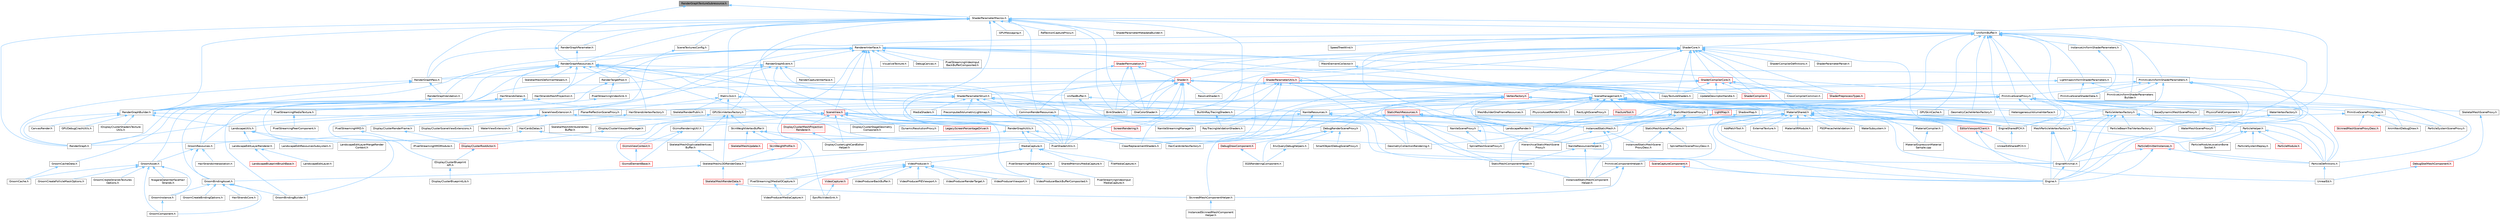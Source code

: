 digraph "RenderGraphTextureSubresource.h"
{
 // INTERACTIVE_SVG=YES
 // LATEX_PDF_SIZE
  bgcolor="transparent";
  edge [fontname=Helvetica,fontsize=10,labelfontname=Helvetica,labelfontsize=10];
  node [fontname=Helvetica,fontsize=10,shape=box,height=0.2,width=0.4];
  Node1 [id="Node000001",label="RenderGraphTextureSubresource.h",height=0.2,width=0.4,color="gray40", fillcolor="grey60", style="filled", fontcolor="black",tooltip=" "];
  Node1 -> Node2 [id="edge1_Node000001_Node000002",dir="back",color="steelblue1",style="solid",tooltip=" "];
  Node2 [id="Node000002",label="RenderGraphResources.h",height=0.2,width=0.4,color="grey40", fillcolor="white", style="filled",URL="$da/da0/RenderGraphResources_8h.html",tooltip=" "];
  Node2 -> Node3 [id="edge2_Node000002_Node000003",dir="back",color="steelblue1",style="solid",tooltip=" "];
  Node3 [id="Node000003",label="HairCardsVertexFactory.h",height=0.2,width=0.4,color="grey40", fillcolor="white", style="filled",URL="$de/d8e/HairCardsVertexFactory_8h.html",tooltip=" "];
  Node2 -> Node4 [id="edge3_Node000002_Node000004",dir="back",color="steelblue1",style="solid",tooltip=" "];
  Node4 [id="Node000004",label="HairStrandsDatas.h",height=0.2,width=0.4,color="grey40", fillcolor="white", style="filled",URL="$d6/daf/HairStrandsDatas_8h.html",tooltip=" "];
  Node4 -> Node5 [id="edge4_Node000004_Node000005",dir="back",color="steelblue1",style="solid",tooltip=" "];
  Node5 [id="Node000005",label="GroomAsset.h",height=0.2,width=0.4,color="grey40", fillcolor="white", style="filled",URL="$d8/df1/GroomAsset_8h.html",tooltip=" "];
  Node5 -> Node6 [id="edge5_Node000005_Node000006",dir="back",color="steelblue1",style="solid",tooltip=" "];
  Node6 [id="Node000006",label="GroomCache.h",height=0.2,width=0.4,color="grey40", fillcolor="white", style="filled",URL="$d7/d6e/GroomCache_8h.html",tooltip=" "];
  Node5 -> Node7 [id="edge6_Node000005_Node000007",dir="back",color="steelblue1",style="solid",tooltip=" "];
  Node7 [id="Node000007",label="GroomComponent.h",height=0.2,width=0.4,color="grey40", fillcolor="white", style="filled",URL="$de/d2e/GroomComponent_8h.html",tooltip=" "];
  Node5 -> Node8 [id="edge7_Node000005_Node000008",dir="back",color="steelblue1",style="solid",tooltip=" "];
  Node8 [id="Node000008",label="GroomCreateFollicleMaskOptions.h",height=0.2,width=0.4,color="grey40", fillcolor="white", style="filled",URL="$d7/d8b/GroomCreateFollicleMaskOptions_8h.html",tooltip=" "];
  Node5 -> Node9 [id="edge8_Node000005_Node000009",dir="back",color="steelblue1",style="solid",tooltip=" "];
  Node9 [id="Node000009",label="GroomCreateStrandsTextures\lOptions.h",height=0.2,width=0.4,color="grey40", fillcolor="white", style="filled",URL="$da/dfc/GroomCreateStrandsTexturesOptions_8h.html",tooltip=" "];
  Node5 -> Node10 [id="edge9_Node000005_Node000010",dir="back",color="steelblue1",style="solid",tooltip=" "];
  Node10 [id="Node000010",label="GroomInstance.h",height=0.2,width=0.4,color="grey40", fillcolor="white", style="filled",URL="$dd/d47/GroomInstance_8h.html",tooltip=" "];
  Node10 -> Node7 [id="edge10_Node000010_Node000007",dir="back",color="steelblue1",style="solid",tooltip=" "];
  Node5 -> Node11 [id="edge11_Node000005_Node000011",dir="back",color="steelblue1",style="solid",tooltip=" "];
  Node11 [id="Node000011",label="NiagaraDataInterfaceHair\lStrands.h",height=0.2,width=0.4,color="grey40", fillcolor="white", style="filled",URL="$da/dd2/NiagaraDataInterfaceHairStrands_8h.html",tooltip=" "];
  Node4 -> Node12 [id="edge12_Node000004_Node000012",dir="back",color="steelblue1",style="solid",tooltip=" "];
  Node12 [id="Node000012",label="GroomBindingAsset.h",height=0.2,width=0.4,color="grey40", fillcolor="white", style="filled",URL="$de/d26/GroomBindingAsset_8h.html",tooltip=" "];
  Node12 -> Node13 [id="edge13_Node000012_Node000013",dir="back",color="steelblue1",style="solid",tooltip=" "];
  Node13 [id="Node000013",label="GroomBindingBuilder.h",height=0.2,width=0.4,color="grey40", fillcolor="white", style="filled",URL="$d2/d2f/GroomBindingBuilder_8h.html",tooltip=" "];
  Node12 -> Node7 [id="edge14_Node000012_Node000007",dir="back",color="steelblue1",style="solid",tooltip=" "];
  Node12 -> Node14 [id="edge15_Node000012_Node000014",dir="back",color="steelblue1",style="solid",tooltip=" "];
  Node14 [id="Node000014",label="GroomCreateBindingOptions.h",height=0.2,width=0.4,color="grey40", fillcolor="white", style="filled",URL="$d5/dba/GroomCreateBindingOptions_8h.html",tooltip=" "];
  Node12 -> Node10 [id="edge16_Node000012_Node000010",dir="back",color="steelblue1",style="solid",tooltip=" "];
  Node12 -> Node15 [id="edge17_Node000012_Node000015",dir="back",color="steelblue1",style="solid",tooltip=" "];
  Node15 [id="Node000015",label="HairStrandsCore.h",height=0.2,width=0.4,color="grey40", fillcolor="white", style="filled",URL="$d7/def/HairStrandsCore_8h.html",tooltip=" "];
  Node4 -> Node13 [id="edge18_Node000004_Node000013",dir="back",color="steelblue1",style="solid",tooltip=" "];
  Node4 -> Node16 [id="edge19_Node000004_Node000016",dir="back",color="steelblue1",style="solid",tooltip=" "];
  Node16 [id="Node000016",label="GroomCacheData.h",height=0.2,width=0.4,color="grey40", fillcolor="white", style="filled",URL="$d3/d80/GroomCacheData_8h.html",tooltip=" "];
  Node16 -> Node6 [id="edge20_Node000016_Node000006",dir="back",color="steelblue1",style="solid",tooltip=" "];
  Node4 -> Node17 [id="edge21_Node000004_Node000017",dir="back",color="steelblue1",style="solid",tooltip=" "];
  Node17 [id="Node000017",label="GroomResources.h",height=0.2,width=0.4,color="grey40", fillcolor="white", style="filled",URL="$d0/d70/GroomResources_8h.html",tooltip=" "];
  Node17 -> Node5 [id="edge22_Node000017_Node000005",dir="back",color="steelblue1",style="solid",tooltip=" "];
  Node17 -> Node12 [id="edge23_Node000017_Node000012",dir="back",color="steelblue1",style="solid",tooltip=" "];
  Node17 -> Node18 [id="edge24_Node000017_Node000018",dir="back",color="steelblue1",style="solid",tooltip=" "];
  Node18 [id="Node000018",label="HairStrandsInterpolation.h",height=0.2,width=0.4,color="grey40", fillcolor="white", style="filled",URL="$de/dab/HairStrandsInterpolation_8h.html",tooltip=" "];
  Node4 -> Node19 [id="edge25_Node000004_Node000019",dir="back",color="steelblue1",style="solid",tooltip=" "];
  Node19 [id="Node000019",label="HairStrandsVertexFactory.h",height=0.2,width=0.4,color="grey40", fillcolor="white", style="filled",URL="$d0/d1c/HairStrandsVertexFactory_8h.html",tooltip=" "];
  Node19 -> Node20 [id="edge26_Node000019_Node000020",dir="back",color="steelblue1",style="solid",tooltip=" "];
  Node20 [id="Node000020",label="HairCardsDatas.h",height=0.2,width=0.4,color="grey40", fillcolor="white", style="filled",URL="$da/d01/HairCardsDatas_8h.html",tooltip=" "];
  Node20 -> Node17 [id="edge27_Node000020_Node000017",dir="back",color="steelblue1",style="solid",tooltip=" "];
  Node20 -> Node3 [id="edge28_Node000020_Node000003",dir="back",color="steelblue1",style="solid",tooltip=" "];
  Node2 -> Node21 [id="edge29_Node000002_Node000021",dir="back",color="steelblue1",style="solid",tooltip=" "];
  Node21 [id="Node000021",label="HairStrandsMeshProjection.h",height=0.2,width=0.4,color="grey40", fillcolor="white", style="filled",URL="$d9/d55/HairStrandsMeshProjection_8h.html",tooltip=" "];
  Node21 -> Node13 [id="edge30_Node000021_Node000013",dir="back",color="steelblue1",style="solid",tooltip=" "];
  Node21 -> Node17 [id="edge31_Node000021_Node000017",dir="back",color="steelblue1",style="solid",tooltip=" "];
  Node2 -> Node19 [id="edge32_Node000002_Node000019",dir="back",color="steelblue1",style="solid",tooltip=" "];
  Node2 -> Node22 [id="edge33_Node000002_Node000022",dir="back",color="steelblue1",style="solid",tooltip=" "];
  Node22 [id="Node000022",label="PixelShaderUtils.h",height=0.2,width=0.4,color="grey40", fillcolor="white", style="filled",URL="$d1/dc7/PixelShaderUtils_8h.html",tooltip=" "];
  Node2 -> Node23 [id="edge34_Node000002_Node000023",dir="back",color="steelblue1",style="solid",tooltip=" "];
  Node23 [id="Node000023",label="RenderGraph.h",height=0.2,width=0.4,color="grey40", fillcolor="white", style="filled",URL="$d7/dd9/RenderGraph_8h.html",tooltip=" "];
  Node2 -> Node24 [id="edge35_Node000002_Node000024",dir="back",color="steelblue1",style="solid",tooltip=" "];
  Node24 [id="Node000024",label="RenderGraphBuilder.h",height=0.2,width=0.4,color="grey40", fillcolor="white", style="filled",URL="$d4/d7b/RenderGraphBuilder_8h.html",tooltip=" "];
  Node24 -> Node25 [id="edge36_Node000024_Node000025",dir="back",color="steelblue1",style="solid",tooltip=" "];
  Node25 [id="Node000025",label="CanvasRender.h",height=0.2,width=0.4,color="grey40", fillcolor="white", style="filled",URL="$d8/d32/CanvasRender_8h.html",tooltip=" "];
  Node24 -> Node26 [id="edge37_Node000024_Node000026",dir="back",color="steelblue1",style="solid",tooltip=" "];
  Node26 [id="Node000026",label="GPUDebugCrashUtils.h",height=0.2,width=0.4,color="grey40", fillcolor="white", style="filled",URL="$d4/df2/GPUDebugCrashUtils_8h.html",tooltip=" "];
  Node24 -> Node27 [id="edge38_Node000024_Node000027",dir="back",color="steelblue1",style="solid",tooltip=" "];
  Node27 [id="Node000027",label="IDisplayClusterShadersTexture\lUtils.h",height=0.2,width=0.4,color="grey40", fillcolor="white", style="filled",URL="$d3/d83/IDisplayClusterShadersTextureUtils_8h.html",tooltip=" "];
  Node24 -> Node28 [id="edge39_Node000024_Node000028",dir="back",color="steelblue1",style="solid",tooltip=" "];
  Node28 [id="Node000028",label="LandscapeUtils.h",height=0.2,width=0.4,color="grey40", fillcolor="white", style="filled",URL="$d0/dc0/LandscapeUtils_8h.html",tooltip=" "];
  Node28 -> Node29 [id="edge40_Node000028_Node000029",dir="back",color="steelblue1",style="solid",tooltip=" "];
  Node29 [id="Node000029",label="LandscapeEditLayerMergeRender\lContext.h",height=0.2,width=0.4,color="grey40", fillcolor="white", style="filled",URL="$d1/d40/LandscapeEditLayerMergeRenderContext_8h.html",tooltip=" "];
  Node28 -> Node30 [id="edge41_Node000028_Node000030",dir="back",color="steelblue1",style="solid",tooltip=" "];
  Node30 [id="Node000030",label="LandscapeEditLayerRenderer.h",height=0.2,width=0.4,color="grey40", fillcolor="white", style="filled",URL="$d4/ddf/LandscapeEditLayerRenderer_8h.html",tooltip=" "];
  Node30 -> Node31 [id="edge42_Node000030_Node000031",dir="back",color="steelblue1",style="solid",tooltip=" "];
  Node31 [id="Node000031",label="LandscapeBlueprintBrushBase.h",height=0.2,width=0.4,color="red", fillcolor="#FFF0F0", style="filled",URL="$d5/de5/LandscapeBlueprintBrushBase_8h.html",tooltip=" "];
  Node30 -> Node34 [id="edge43_Node000030_Node000034",dir="back",color="steelblue1",style="solid",tooltip=" "];
  Node34 [id="Node000034",label="LandscapeEditLayer.h",height=0.2,width=0.4,color="grey40", fillcolor="white", style="filled",URL="$d2/d34/LandscapeEditLayer_8h.html",tooltip=" "];
  Node28 -> Node38 [id="edge44_Node000028_Node000038",dir="back",color="steelblue1",style="solid",tooltip=" "];
  Node38 [id="Node000038",label="LandscapeEditResourcesSubsystem.h",height=0.2,width=0.4,color="grey40", fillcolor="white", style="filled",URL="$db/d28/LandscapeEditResourcesSubsystem_8h.html",tooltip=" "];
  Node24 -> Node23 [id="edge45_Node000024_Node000023",dir="back",color="steelblue1",style="solid",tooltip=" "];
  Node24 -> Node39 [id="edge46_Node000024_Node000039",dir="back",color="steelblue1",style="solid",tooltip=" "];
  Node39 [id="Node000039",label="RenderGraphUtils.h",height=0.2,width=0.4,color="grey40", fillcolor="white", style="filled",URL="$d6/d45/RenderGraphUtils_8h.html",tooltip=" "];
  Node39 -> Node40 [id="edge47_Node000039_Node000040",dir="back",color="steelblue1",style="solid",tooltip=" "];
  Node40 [id="Node000040",label="ClearReplacementShaders.h",height=0.2,width=0.4,color="grey40", fillcolor="white", style="filled",URL="$d9/d4e/ClearReplacementShaders_8h.html",tooltip=" "];
  Node39 -> Node41 [id="edge48_Node000039_Node000041",dir="back",color="steelblue1",style="solid",tooltip=" "];
  Node41 [id="Node000041",label="MediaCapture.h",height=0.2,width=0.4,color="grey40", fillcolor="white", style="filled",URL="$d2/d9c/MediaCapture_8h.html",tooltip=" "];
  Node41 -> Node42 [id="edge49_Node000041_Node000042",dir="back",color="steelblue1",style="solid",tooltip=" "];
  Node42 [id="Node000042",label="FileMediaCapture.h",height=0.2,width=0.4,color="grey40", fillcolor="white", style="filled",URL="$da/d0b/FileMediaCapture_8h.html",tooltip=" "];
  Node41 -> Node43 [id="edge50_Node000041_Node000043",dir="back",color="steelblue1",style="solid",tooltip=" "];
  Node43 [id="Node000043",label="PixelStreaming2MediaIOCapture.h",height=0.2,width=0.4,color="grey40", fillcolor="white", style="filled",URL="$d3/d67/PixelStreaming2MediaIOCapture_8h.html",tooltip=" "];
  Node43 -> Node44 [id="edge51_Node000043_Node000044",dir="back",color="steelblue1",style="solid",tooltip=" "];
  Node44 [id="Node000044",label="VideoProducerMediaCapture.h",height=0.2,width=0.4,color="grey40", fillcolor="white", style="filled",URL="$db/df1/VideoProducerMediaCapture_8h.html",tooltip=" "];
  Node41 -> Node45 [id="edge52_Node000041_Node000045",dir="back",color="steelblue1",style="solid",tooltip=" "];
  Node45 [id="Node000045",label="PixelStreamingMediaIOCapture.h",height=0.2,width=0.4,color="grey40", fillcolor="white", style="filled",URL="$df/dfa/PixelStreamingMediaIOCapture_8h.html",tooltip=" "];
  Node45 -> Node46 [id="edge53_Node000045_Node000046",dir="back",color="steelblue1",style="solid",tooltip=" "];
  Node46 [id="Node000046",label="PixelStreamingVideoInput\lMediaCapture.h",height=0.2,width=0.4,color="grey40", fillcolor="white", style="filled",URL="$d1/dd3/PixelStreamingVideoInputMediaCapture_8h.html",tooltip=" "];
  Node41 -> Node47 [id="edge54_Node000041_Node000047",dir="back",color="steelblue1",style="solid",tooltip=" "];
  Node47 [id="Node000047",label="SharedMemoryMediaCapture.h",height=0.2,width=0.4,color="grey40", fillcolor="white", style="filled",URL="$d7/d60/SharedMemoryMediaCapture_8h.html",tooltip=" "];
  Node41 -> Node48 [id="edge55_Node000041_Node000048",dir="back",color="steelblue1",style="solid",tooltip=" "];
  Node48 [id="Node000048",label="VideoProducer.h",height=0.2,width=0.4,color="grey40", fillcolor="white", style="filled",URL="$da/d79/VideoProducer_8h.html",tooltip=" "];
  Node48 -> Node43 [id="edge56_Node000048_Node000043",dir="back",color="steelblue1",style="solid",tooltip=" "];
  Node48 -> Node49 [id="edge57_Node000048_Node000049",dir="back",color="steelblue1",style="solid",tooltip=" "];
  Node49 [id="Node000049",label="VideoCapturer.h",height=0.2,width=0.4,color="red", fillcolor="#FFF0F0", style="filled",URL="$d0/da2/VideoCapturer_8h.html",tooltip=" "];
  Node49 -> Node52 [id="edge58_Node000049_Node000052",dir="back",color="steelblue1",style="solid",tooltip=" "];
  Node52 [id="Node000052",label="EpicRtcVideoSink.h",height=0.2,width=0.4,color="grey40", fillcolor="white", style="filled",URL="$d1/d21/EpicRtcVideoSink_8h.html",tooltip=" "];
  Node48 -> Node55 [id="edge59_Node000048_Node000055",dir="back",color="steelblue1",style="solid",tooltip=" "];
  Node55 [id="Node000055",label="VideoProducerBackBuffer.h",height=0.2,width=0.4,color="grey40", fillcolor="white", style="filled",URL="$d0/d18/VideoProducerBackBuffer_8h.html",tooltip=" "];
  Node48 -> Node56 [id="edge60_Node000048_Node000056",dir="back",color="steelblue1",style="solid",tooltip=" "];
  Node56 [id="Node000056",label="VideoProducerBackBufferComposited.h",height=0.2,width=0.4,color="grey40", fillcolor="white", style="filled",URL="$d5/d3e/VideoProducerBackBufferComposited_8h.html",tooltip=" "];
  Node48 -> Node44 [id="edge61_Node000048_Node000044",dir="back",color="steelblue1",style="solid",tooltip=" "];
  Node48 -> Node57 [id="edge62_Node000048_Node000057",dir="back",color="steelblue1",style="solid",tooltip=" "];
  Node57 [id="Node000057",label="VideoProducerPIEViewport.h",height=0.2,width=0.4,color="grey40", fillcolor="white", style="filled",URL="$dc/df8/VideoProducerPIEViewport_8h.html",tooltip=" "];
  Node48 -> Node58 [id="edge63_Node000048_Node000058",dir="back",color="steelblue1",style="solid",tooltip=" "];
  Node58 [id="Node000058",label="VideoProducerRenderTarget.h",height=0.2,width=0.4,color="grey40", fillcolor="white", style="filled",URL="$de/df9/VideoProducerRenderTarget_8h.html",tooltip=" "];
  Node48 -> Node59 [id="edge64_Node000048_Node000059",dir="back",color="steelblue1",style="solid",tooltip=" "];
  Node59 [id="Node000059",label="VideoProducerViewport.h",height=0.2,width=0.4,color="grey40", fillcolor="white", style="filled",URL="$d8/d79/VideoProducerViewport_8h.html",tooltip=" "];
  Node39 -> Node22 [id="edge65_Node000039_Node000022",dir="back",color="steelblue1",style="solid",tooltip=" "];
  Node39 -> Node23 [id="edge66_Node000039_Node000023",dir="back",color="steelblue1",style="solid",tooltip=" "];
  Node2 -> Node60 [id="edge67_Node000002_Node000060",dir="back",color="steelblue1",style="solid",tooltip=" "];
  Node60 [id="Node000060",label="RenderGraphPass.h",height=0.2,width=0.4,color="grey40", fillcolor="white", style="filled",URL="$de/d49/RenderGraphPass_8h.html",tooltip=" "];
  Node60 -> Node23 [id="edge68_Node000060_Node000023",dir="back",color="steelblue1",style="solid",tooltip=" "];
  Node60 -> Node24 [id="edge69_Node000060_Node000024",dir="back",color="steelblue1",style="solid",tooltip=" "];
  Node60 -> Node61 [id="edge70_Node000060_Node000061",dir="back",color="steelblue1",style="solid",tooltip=" "];
  Node61 [id="Node000061",label="RenderGraphValidation.h",height=0.2,width=0.4,color="grey40", fillcolor="white", style="filled",URL="$db/dc5/RenderGraphValidation_8h.html",tooltip=" "];
  Node61 -> Node24 [id="edge71_Node000061_Node000024",dir="back",color="steelblue1",style="solid",tooltip=" "];
  Node2 -> Node39 [id="edge72_Node000002_Node000039",dir="back",color="steelblue1",style="solid",tooltip=" "];
  Node2 -> Node61 [id="edge73_Node000002_Node000061",dir="back",color="steelblue1",style="solid",tooltip=" "];
  Node2 -> Node62 [id="edge74_Node000002_Node000062",dir="back",color="steelblue1",style="solid",tooltip=" "];
  Node62 [id="Node000062",label="RenderTargetPool.h",height=0.2,width=0.4,color="grey40", fillcolor="white", style="filled",URL="$d5/d5a/RenderTargetPool_8h.html",tooltip=" "];
  Node62 -> Node63 [id="edge75_Node000062_Node000063",dir="back",color="steelblue1",style="solid",tooltip=" "];
  Node63 [id="Node000063",label="PixelStreamingMediaTexture.h",height=0.2,width=0.4,color="grey40", fillcolor="white", style="filled",URL="$dc/d93/PixelStreamingMediaTexture_8h.html",tooltip=" "];
  Node63 -> Node64 [id="edge76_Node000063_Node000064",dir="back",color="steelblue1",style="solid",tooltip=" "];
  Node64 [id="Node000064",label="PixelStreamingPeerComponent.h",height=0.2,width=0.4,color="grey40", fillcolor="white", style="filled",URL="$de/d4d/PixelStreamingPeerComponent_8h.html",tooltip=" "];
  Node62 -> Node65 [id="edge77_Node000062_Node000065",dir="back",color="steelblue1",style="solid",tooltip=" "];
  Node65 [id="Node000065",label="PixelStreamingVideoSink.h",height=0.2,width=0.4,color="grey40", fillcolor="white", style="filled",URL="$da/deb/PixelStreamingVideoSink_8h.html",tooltip=" "];
  Node65 -> Node63 [id="edge78_Node000065_Node000063",dir="back",color="steelblue1",style="solid",tooltip=" "];
  Node2 -> Node66 [id="edge79_Node000002_Node000066",dir="back",color="steelblue1",style="solid",tooltip=" "];
  Node66 [id="Node000066",label="ShaderParameterStruct.h",height=0.2,width=0.4,color="grey40", fillcolor="white", style="filled",URL="$dc/d10/ShaderParameterStruct_8h.html",tooltip=" "];
  Node66 -> Node67 [id="edge80_Node000066_Node000067",dir="back",color="steelblue1",style="solid",tooltip=" "];
  Node67 [id="Node000067",label="BinkShaders.h",height=0.2,width=0.4,color="grey40", fillcolor="white", style="filled",URL="$d8/d97/BinkShaders_8h.html",tooltip=" "];
  Node66 -> Node68 [id="edge81_Node000066_Node000068",dir="back",color="steelblue1",style="solid",tooltip=" "];
  Node68 [id="Node000068",label="BuiltInRayTracingShaders.h",height=0.2,width=0.4,color="grey40", fillcolor="white", style="filled",URL="$d4/d9b/BuiltInRayTracingShaders_8h.html",tooltip=" "];
  Node68 -> Node69 [id="edge82_Node000068_Node000069",dir="back",color="steelblue1",style="solid",tooltip=" "];
  Node69 [id="Node000069",label="RayTracingValidationShaders.h",height=0.2,width=0.4,color="grey40", fillcolor="white", style="filled",URL="$d2/d6c/RayTracingValidationShaders_8h.html",tooltip=" "];
  Node66 -> Node70 [id="edge83_Node000066_Node000070",dir="back",color="steelblue1",style="solid",tooltip=" "];
  Node70 [id="Node000070",label="CommonRenderResources.h",height=0.2,width=0.4,color="grey40", fillcolor="white", style="filled",URL="$d3/d27/CommonRenderResources_8h.html",tooltip=" "];
  Node70 -> Node22 [id="edge84_Node000070_Node000022",dir="back",color="steelblue1",style="solid",tooltip=" "];
  Node66 -> Node71 [id="edge85_Node000066_Node000071",dir="back",color="steelblue1",style="solid",tooltip=" "];
  Node71 [id="Node000071",label="MediaShaders.h",height=0.2,width=0.4,color="grey40", fillcolor="white", style="filled",URL="$de/dcb/MediaShaders_8h.html",tooltip=" "];
  Node66 -> Node72 [id="edge86_Node000066_Node000072",dir="back",color="steelblue1",style="solid",tooltip=" "];
  Node72 [id="Node000072",label="OneColorShader.h",height=0.2,width=0.4,color="grey40", fillcolor="white", style="filled",URL="$dc/d2c/OneColorShader_8h.html",tooltip=" "];
  Node66 -> Node22 [id="edge87_Node000066_Node000022",dir="back",color="steelblue1",style="solid",tooltip=" "];
  Node66 -> Node73 [id="edge88_Node000066_Node000073",dir="back",color="steelblue1",style="solid",tooltip=" "];
  Node73 [id="Node000073",label="PrecomputedVolumetricLightmap.h",height=0.2,width=0.4,color="grey40", fillcolor="white", style="filled",URL="$d8/d75/PrecomputedVolumetricLightmap_8h.html",tooltip=" "];
  Node66 -> Node23 [id="edge89_Node000066_Node000023",dir="back",color="steelblue1",style="solid",tooltip=" "];
  Node66 -> Node39 [id="edge90_Node000066_Node000039",dir="back",color="steelblue1",style="solid",tooltip=" "];
  Node2 -> Node74 [id="edge91_Node000002_Node000074",dir="back",color="steelblue1",style="solid",tooltip=" "];
  Node74 [id="Node000074",label="SkeletalMeshDeformerHelpers.h",height=0.2,width=0.4,color="grey40", fillcolor="white", style="filled",URL="$de/dc7/SkeletalMeshDeformerHelpers_8h.html",tooltip=" "];
  Node2 -> Node75 [id="edge92_Node000002_Node000075",dir="back",color="steelblue1",style="solid",tooltip=" "];
  Node75 [id="Node000075",label="UnifiedBuffer.h",height=0.2,width=0.4,color="grey40", fillcolor="white", style="filled",URL="$d3/d39/UnifiedBuffer_8h.html",tooltip=" "];
  Node75 -> Node76 [id="edge93_Node000075_Node000076",dir="back",color="steelblue1",style="solid",tooltip=" "];
  Node76 [id="Node000076",label="NaniteResources.h",height=0.2,width=0.4,color="grey40", fillcolor="white", style="filled",URL="$d7/d8b/NaniteResources_8h.html",tooltip=" "];
  Node76 -> Node77 [id="edge94_Node000076_Node000077",dir="back",color="steelblue1",style="solid",tooltip=" "];
  Node77 [id="Node000077",label="NaniteSceneProxy.h",height=0.2,width=0.4,color="grey40", fillcolor="white", style="filled",URL="$de/dae/NaniteSceneProxy_8h.html",tooltip=" "];
  Node77 -> Node78 [id="edge95_Node000077_Node000078",dir="back",color="steelblue1",style="solid",tooltip=" "];
  Node78 [id="Node000078",label="NaniteResourcesHelper.h",height=0.2,width=0.4,color="grey40", fillcolor="white", style="filled",URL="$dc/d48/NaniteResourcesHelper_8h.html",tooltip=" "];
  Node78 -> Node79 [id="edge96_Node000078_Node000079",dir="back",color="steelblue1",style="solid",tooltip=" "];
  Node79 [id="Node000079",label="InstancedStaticMeshComponent\lHelper.h",height=0.2,width=0.4,color="grey40", fillcolor="white", style="filled",URL="$dc/dc7/InstancedStaticMeshComponentHelper_8h.html",tooltip=" "];
  Node78 -> Node78 [id="edge97_Node000078_Node000078",dir="back",color="steelblue1",style="solid",tooltip=" "];
  Node78 -> Node80 [id="edge98_Node000078_Node000080",dir="back",color="steelblue1",style="solid",tooltip=" "];
  Node80 [id="Node000080",label="StaticMeshComponentHelper.h",height=0.2,width=0.4,color="grey40", fillcolor="white", style="filled",URL="$dc/dc1/StaticMeshComponentHelper_8h.html",tooltip=" "];
  Node80 -> Node79 [id="edge99_Node000080_Node000079",dir="back",color="steelblue1",style="solid",tooltip=" "];
  Node77 -> Node81 [id="edge100_Node000077_Node000081",dir="back",color="steelblue1",style="solid",tooltip=" "];
  Node81 [id="Node000081",label="SplineMeshSceneProxy.h",height=0.2,width=0.4,color="grey40", fillcolor="white", style="filled",URL="$dd/dcb/SplineMeshSceneProxy_8h.html",tooltip=" "];
  Node76 -> Node82 [id="edge101_Node000076_Node000082",dir="back",color="steelblue1",style="solid",tooltip=" "];
  Node82 [id="Node000082",label="NaniteStreamingManager.h",height=0.2,width=0.4,color="grey40", fillcolor="white", style="filled",URL="$d2/d3f/NaniteStreamingManager_8h.html",tooltip=" "];
  Node76 -> Node83 [id="edge102_Node000076_Node000083",dir="back",color="steelblue1",style="solid",tooltip=" "];
  Node83 [id="Node000083",label="SkinnedMeshComponentHelper.h",height=0.2,width=0.4,color="grey40", fillcolor="white", style="filled",URL="$db/d81/SkinnedMeshComponentHelper_8h.html",tooltip=" "];
  Node83 -> Node84 [id="edge103_Node000083_Node000084",dir="back",color="steelblue1",style="solid",tooltip=" "];
  Node84 [id="Node000084",label="InstancedSkinnedMeshComponent\lHelper.h",height=0.2,width=0.4,color="grey40", fillcolor="white", style="filled",URL="$d1/d86/InstancedSkinnedMeshComponentHelper_8h.html",tooltip=" "];
  Node76 -> Node85 [id="edge104_Node000076_Node000085",dir="back",color="steelblue1",style="solid",tooltip=" "];
  Node85 [id="Node000085",label="StaticMeshSceneProxyDesc.h",height=0.2,width=0.4,color="grey40", fillcolor="white", style="filled",URL="$d0/d31/StaticMeshSceneProxyDesc_8h.html",tooltip=" "];
  Node85 -> Node86 [id="edge105_Node000085_Node000086",dir="back",color="steelblue1",style="solid",tooltip=" "];
  Node86 [id="Node000086",label="InstancedStaticMeshScene\lProxyDesc.h",height=0.2,width=0.4,color="grey40", fillcolor="white", style="filled",URL="$db/dcf/InstancedStaticMeshSceneProxyDesc_8h.html",tooltip=" "];
  Node85 -> Node87 [id="edge106_Node000085_Node000087",dir="back",color="steelblue1",style="solid",tooltip=" "];
  Node87 [id="Node000087",label="SplineMeshSceneProxyDesc.h",height=0.2,width=0.4,color="grey40", fillcolor="white", style="filled",URL="$db/d1b/SplineMeshSceneProxyDesc_8h.html",tooltip=" "];
  Node75 -> Node82 [id="edge107_Node000075_Node000082",dir="back",color="steelblue1",style="solid",tooltip=" "];
  Node2 -> Node88 [id="edge108_Node000002_Node000088",dir="back",color="steelblue1",style="solid",tooltip=" "];
  Node88 [id="Node000088",label="WaterMeshSceneProxy.h",height=0.2,width=0.4,color="grey40", fillcolor="white", style="filled",URL="$d2/d6c/WaterMeshSceneProxy_8h.html",tooltip=" "];
  Node1 -> Node89 [id="edge109_Node000001_Node000089",dir="back",color="steelblue1",style="solid",tooltip=" "];
  Node89 [id="Node000089",label="ShaderParameterMacros.h",height=0.2,width=0.4,color="grey40", fillcolor="white", style="filled",URL="$d6/dbc/ShaderParameterMacros_8h.html",tooltip=" "];
  Node89 -> Node67 [id="edge110_Node000089_Node000067",dir="back",color="steelblue1",style="solid",tooltip=" "];
  Node89 -> Node68 [id="edge111_Node000089_Node000068",dir="back",color="steelblue1",style="solid",tooltip=" "];
  Node89 -> Node70 [id="edge112_Node000089_Node000070",dir="back",color="steelblue1",style="solid",tooltip=" "];
  Node89 -> Node90 [id="edge113_Node000089_Node000090",dir="back",color="steelblue1",style="solid",tooltip=" "];
  Node90 [id="Node000090",label="GPUMessaging.h",height=0.2,width=0.4,color="grey40", fillcolor="white", style="filled",URL="$d2/d19/GPUMessaging_8h.html",tooltip=" "];
  Node89 -> Node91 [id="edge114_Node000089_Node000091",dir="back",color="steelblue1",style="solid",tooltip=" "];
  Node91 [id="Node000091",label="Matrix3x4.h",height=0.2,width=0.4,color="grey40", fillcolor="white", style="filled",URL="$d6/d44/Matrix3x4_8h.html",tooltip=" "];
  Node91 -> Node92 [id="edge115_Node000091_Node000092",dir="back",color="steelblue1",style="solid",tooltip=" "];
  Node92 [id="Node000092",label="GPUSkinVertexFactory.h",height=0.2,width=0.4,color="grey40", fillcolor="white", style="filled",URL="$db/dcc/GPUSkinVertexFactory_8h.html",tooltip=" "];
  Node92 -> Node93 [id="edge116_Node000092_Node000093",dir="back",color="steelblue1",style="solid",tooltip=" "];
  Node93 [id="Node000093",label="SkeletalMeshAttributeVertex\lBuffer.h",height=0.2,width=0.4,color="grey40", fillcolor="white", style="filled",URL="$de/d6e/SkeletalMeshAttributeVertexBuffer_8h.html",tooltip=" "];
  Node92 -> Node94 [id="edge117_Node000092_Node000094",dir="back",color="steelblue1",style="solid",tooltip=" "];
  Node94 [id="Node000094",label="SkeletalMeshDuplicatedVertices\lBuffer.h",height=0.2,width=0.4,color="grey40", fillcolor="white", style="filled",URL="$d6/da7/SkeletalMeshDuplicatedVerticesBuffer_8h.html",tooltip=" "];
  Node94 -> Node95 [id="edge118_Node000094_Node000095",dir="back",color="steelblue1",style="solid",tooltip=" "];
  Node95 [id="Node000095",label="SkeletalMeshLODRenderData.h",height=0.2,width=0.4,color="grey40", fillcolor="white", style="filled",URL="$d0/d5a/SkeletalMeshLODRenderData_8h.html",tooltip=" "];
  Node95 -> Node12 [id="edge119_Node000095_Node000012",dir="back",color="steelblue1",style="solid",tooltip=" "];
  Node95 -> Node96 [id="edge120_Node000095_Node000096",dir="back",color="steelblue1",style="solid",tooltip=" "];
  Node96 [id="Node000096",label="SkeletalMeshRenderData.h",height=0.2,width=0.4,color="red", fillcolor="#FFF0F0", style="filled",URL="$d9/d14/SkeletalMeshRenderData_8h.html",tooltip=" "];
  Node96 -> Node83 [id="edge121_Node000096_Node000083",dir="back",color="steelblue1",style="solid",tooltip=" "];
  Node92 -> Node95 [id="edge122_Node000092_Node000095",dir="back",color="steelblue1",style="solid",tooltip=" "];
  Node92 -> Node98 [id="edge123_Node000092_Node000098",dir="back",color="steelblue1",style="solid",tooltip=" "];
  Node98 [id="Node000098",label="SkinWeightVertexBuffer.h",height=0.2,width=0.4,color="grey40", fillcolor="white", style="filled",URL="$d3/d86/SkinWeightVertexBuffer_8h.html",tooltip=" "];
  Node98 -> Node99 [id="edge124_Node000098_Node000099",dir="back",color="steelblue1",style="solid",tooltip=" "];
  Node99 [id="Node000099",label="GeometryCollectionRendering.h",height=0.2,width=0.4,color="grey40", fillcolor="white", style="filled",URL="$dc/d68/GeometryCollectionRendering_8h.html",tooltip=" "];
  Node98 -> Node95 [id="edge125_Node000098_Node000095",dir="back",color="steelblue1",style="solid",tooltip=" "];
  Node98 -> Node100 [id="edge126_Node000098_Node000100",dir="back",color="steelblue1",style="solid",tooltip=" "];
  Node100 [id="Node000100",label="SkeletalMeshUpdate.h",height=0.2,width=0.4,color="red", fillcolor="#FFF0F0", style="filled",URL="$df/d79/SkeletalMeshUpdate_8h.html",tooltip=" "];
  Node98 -> Node101 [id="edge127_Node000098_Node000101",dir="back",color="steelblue1",style="solid",tooltip=" "];
  Node101 [id="Node000101",label="SkinWeightProfile.h",height=0.2,width=0.4,color="red", fillcolor="#FFF0F0", style="filled",URL="$d9/d1f/SkinWeightProfile_8h.html",tooltip=" "];
  Node101 -> Node95 [id="edge128_Node000101_Node000095",dir="back",color="steelblue1",style="solid",tooltip=" "];
  Node91 -> Node76 [id="edge129_Node000091_Node000076",dir="back",color="steelblue1",style="solid",tooltip=" "];
  Node91 -> Node77 [id="edge130_Node000091_Node000077",dir="back",color="steelblue1",style="solid",tooltip=" "];
  Node91 -> Node106 [id="edge131_Node000091_Node000106",dir="back",color="steelblue1",style="solid",tooltip=" "];
  Node106 [id="Node000106",label="PlanarReflectionSceneProxy.h",height=0.2,width=0.4,color="grey40", fillcolor="white", style="filled",URL="$d7/df8/PlanarReflectionSceneProxy_8h.html",tooltip=" "];
  Node91 -> Node107 [id="edge132_Node000091_Node000107",dir="back",color="steelblue1",style="solid",tooltip=" "];
  Node107 [id="Node000107",label="SkeletalRenderPublic.h",height=0.2,width=0.4,color="grey40", fillcolor="white", style="filled",URL="$d5/d40/SkeletalRenderPublic_8h.html",tooltip=" "];
  Node89 -> Node72 [id="edge133_Node000089_Node000072",dir="back",color="steelblue1",style="solid",tooltip=" "];
  Node89 -> Node22 [id="edge134_Node000089_Node000022",dir="back",color="steelblue1",style="solid",tooltip=" "];
  Node89 -> Node108 [id="edge135_Node000089_Node000108",dir="back",color="steelblue1",style="solid",tooltip=" "];
  Node108 [id="Node000108",label="ReflectionCaptureProxy.h",height=0.2,width=0.4,color="grey40", fillcolor="white", style="filled",URL="$df/ddb/ReflectionCaptureProxy_8h.html",tooltip=" "];
  Node89 -> Node23 [id="edge136_Node000089_Node000023",dir="back",color="steelblue1",style="solid",tooltip=" "];
  Node89 -> Node24 [id="edge137_Node000089_Node000024",dir="back",color="steelblue1",style="solid",tooltip=" "];
  Node89 -> Node109 [id="edge138_Node000089_Node000109",dir="back",color="steelblue1",style="solid",tooltip=" "];
  Node109 [id="Node000109",label="RenderGraphParameter.h",height=0.2,width=0.4,color="grey40", fillcolor="white", style="filled",URL="$da/d5a/RenderGraphParameter_8h.html",tooltip=" "];
  Node109 -> Node60 [id="edge139_Node000109_Node000060",dir="back",color="steelblue1",style="solid",tooltip=" "];
  Node109 -> Node2 [id="edge140_Node000109_Node000002",dir="back",color="steelblue1",style="solid",tooltip=" "];
  Node89 -> Node60 [id="edge141_Node000089_Node000060",dir="back",color="steelblue1",style="solid",tooltip=" "];
  Node89 -> Node2 [id="edge142_Node000089_Node000002",dir="back",color="steelblue1",style="solid",tooltip=" "];
  Node89 -> Node39 [id="edge143_Node000089_Node000039",dir="back",color="steelblue1",style="solid",tooltip=" "];
  Node89 -> Node110 [id="edge144_Node000089_Node000110",dir="back",color="steelblue1",style="solid",tooltip=" "];
  Node110 [id="Node000110",label="SceneTexturesConfig.h",height=0.2,width=0.4,color="grey40", fillcolor="white", style="filled",URL="$d7/d90/SceneTexturesConfig_8h.html",tooltip=" "];
  Node110 -> Node111 [id="edge145_Node000110_Node000111",dir="back",color="steelblue1",style="solid",tooltip=" "];
  Node111 [id="Node000111",label="SceneViewExtension.h",height=0.2,width=0.4,color="grey40", fillcolor="white", style="filled",URL="$d0/d0d/SceneViewExtension_8h.html",tooltip=" "];
  Node111 -> Node112 [id="edge146_Node000111_Node000112",dir="back",color="steelblue1",style="solid",tooltip=" "];
  Node112 [id="Node000112",label="DisplayClusterRenderFrame.h",height=0.2,width=0.4,color="grey40", fillcolor="white", style="filled",URL="$d2/d86/DisplayClusterRenderFrame_8h.html",tooltip=" "];
  Node112 -> Node113 [id="edge147_Node000112_Node000113",dir="back",color="steelblue1",style="solid",tooltip=" "];
  Node113 [id="Node000113",label="DisplayClusterRootActor.h",height=0.2,width=0.4,color="red", fillcolor="#FFF0F0", style="filled",URL="$d0/d41/DisplayClusterRootActor_8h.html",tooltip=" "];
  Node113 -> Node116 [id="edge148_Node000113_Node000116",dir="back",color="steelblue1",style="solid",tooltip=" "];
  Node116 [id="Node000116",label="IDisplayClusterBlueprint\lAPI.h",height=0.2,width=0.4,color="grey40", fillcolor="white", style="filled",URL="$d6/dd6/IDisplayClusterBlueprintAPI_8h.html",tooltip=" "];
  Node116 -> Node117 [id="edge149_Node000116_Node000117",dir="back",color="steelblue1",style="solid",tooltip=" "];
  Node117 [id="Node000117",label="DisplayClusterBlueprintLib.h",height=0.2,width=0.4,color="grey40", fillcolor="white", style="filled",URL="$d9/d13/DisplayClusterBlueprintLib_8h.html",tooltip=" "];
  Node111 -> Node118 [id="edge150_Node000111_Node000118",dir="back",color="steelblue1",style="solid",tooltip=" "];
  Node118 [id="Node000118",label="DisplayClusterSceneViewExtensions.h",height=0.2,width=0.4,color="grey40", fillcolor="white", style="filled",URL="$db/dda/DisplayClusterSceneViewExtensions_8h.html",tooltip=" "];
  Node111 -> Node116 [id="edge151_Node000111_Node000116",dir="back",color="steelblue1",style="solid",tooltip=" "];
  Node111 -> Node119 [id="edge152_Node000111_Node000119",dir="back",color="steelblue1",style="solid",tooltip=" "];
  Node119 [id="Node000119",label="LandscapeRender.h",height=0.2,width=0.4,color="grey40", fillcolor="white", style="filled",URL="$df/d67/LandscapeRender_8h.html",tooltip=" "];
  Node111 -> Node120 [id="edge153_Node000111_Node000120",dir="back",color="steelblue1",style="solid",tooltip=" "];
  Node120 [id="Node000120",label="PixelStreamingHMD.h",height=0.2,width=0.4,color="grey40", fillcolor="white", style="filled",URL="$de/dbd/PixelStreamingHMD_8h.html",tooltip=" "];
  Node120 -> Node121 [id="edge154_Node000120_Node000121",dir="back",color="steelblue1",style="solid",tooltip=" "];
  Node121 [id="Node000121",label="IPixelStreamingHMDModule.h",height=0.2,width=0.4,color="grey40", fillcolor="white", style="filled",URL="$de/d25/IPixelStreamingHMDModule_8h.html",tooltip=" "];
  Node111 -> Node122 [id="edge155_Node000111_Node000122",dir="back",color="steelblue1",style="solid",tooltip=" "];
  Node122 [id="Node000122",label="WaterViewExtension.h",height=0.2,width=0.4,color="grey40", fillcolor="white", style="filled",URL="$d0/d46/WaterViewExtension_8h.html",tooltip=" "];
  Node89 -> Node123 [id="edge156_Node000089_Node000123",dir="back",color="steelblue1",style="solid",tooltip=" "];
  Node123 [id="Node000123",label="ShaderParameterMetadataBuilder.h",height=0.2,width=0.4,color="grey40", fillcolor="white", style="filled",URL="$d3/d25/ShaderParameterMetadataBuilder_8h.html",tooltip=" "];
  Node89 -> Node124 [id="edge157_Node000089_Node000124",dir="back",color="steelblue1",style="solid",tooltip=" "];
  Node124 [id="Node000124",label="UniformBuffer.h",height=0.2,width=0.4,color="grey40", fillcolor="white", style="filled",URL="$de/d78/UniformBuffer_8h.html",tooltip=" "];
  Node124 -> Node125 [id="edge158_Node000124_Node000125",dir="back",color="steelblue1",style="solid",tooltip=" "];
  Node125 [id="Node000125",label="EngineSharedPCH.h",height=0.2,width=0.4,color="grey40", fillcolor="white", style="filled",URL="$dc/dbb/EngineSharedPCH_8h.html",tooltip=" "];
  Node125 -> Node126 [id="edge159_Node000125_Node000126",dir="back",color="steelblue1",style="solid",tooltip=" "];
  Node126 [id="Node000126",label="UnrealEdSharedPCH.h",height=0.2,width=0.4,color="grey40", fillcolor="white", style="filled",URL="$d1/de6/UnrealEdSharedPCH_8h.html",tooltip=" "];
  Node124 -> Node127 [id="edge160_Node000124_Node000127",dir="back",color="steelblue1",style="solid",tooltip=" "];
  Node127 [id="Node000127",label="GPUSkinCache.h",height=0.2,width=0.4,color="grey40", fillcolor="white", style="filled",URL="$d0/d2d/GPUSkinCache_8h.html",tooltip=" "];
  Node124 -> Node92 [id="edge161_Node000124_Node000092",dir="back",color="steelblue1",style="solid",tooltip=" "];
  Node124 -> Node128 [id="edge162_Node000124_Node000128",dir="back",color="steelblue1",style="solid",tooltip=" "];
  Node128 [id="Node000128",label="GeometryCacheVertexFactory.h",height=0.2,width=0.4,color="grey40", fillcolor="white", style="filled",URL="$d2/d40/GeometryCacheVertexFactory_8h.html",tooltip=" "];
  Node124 -> Node129 [id="edge163_Node000124_Node000129",dir="back",color="steelblue1",style="solid",tooltip=" "];
  Node129 [id="Node000129",label="InstanceUniformShaderParameters.h",height=0.2,width=0.4,color="grey40", fillcolor="white", style="filled",URL="$dc/df6/InstanceUniformShaderParameters_8h.html",tooltip=" "];
  Node129 -> Node130 [id="edge164_Node000129_Node000130",dir="back",color="steelblue1",style="solid",tooltip=" "];
  Node130 [id="Node000130",label="PrimitiveSceneShaderData.h",height=0.2,width=0.4,color="grey40", fillcolor="white", style="filled",URL="$d5/d88/PrimitiveSceneShaderData_8h.html",tooltip=" "];
  Node124 -> Node119 [id="edge165_Node000124_Node000119",dir="back",color="steelblue1",style="solid",tooltip=" "];
  Node124 -> Node131 [id="edge166_Node000124_Node000131",dir="back",color="steelblue1",style="solid",tooltip=" "];
  Node131 [id="Node000131",label="LightmapUniformShaderParameters.h",height=0.2,width=0.4,color="grey40", fillcolor="white", style="filled",URL="$d0/d17/LightmapUniformShaderParameters_8h.html",tooltip=" "];
  Node131 -> Node130 [id="edge167_Node000131_Node000130",dir="back",color="steelblue1",style="solid",tooltip=" "];
  Node131 -> Node132 [id="edge168_Node000131_Node000132",dir="back",color="steelblue1",style="solid",tooltip=" "];
  Node132 [id="Node000132",label="PrimitiveUniformShaderParameters\lBuilder.h",height=0.2,width=0.4,color="grey40", fillcolor="white", style="filled",URL="$dd/d96/PrimitiveUniformShaderParametersBuilder_8h.html",tooltip=" "];
  Node131 -> Node133 [id="edge169_Node000131_Node000133",dir="back",color="steelblue1",style="solid",tooltip=" "];
  Node133 [id="Node000133",label="SceneManagement.h",height=0.2,width=0.4,color="grey40", fillcolor="white", style="filled",URL="$de/db9/SceneManagement_8h.html",tooltip=" "];
  Node133 -> Node134 [id="edge170_Node000133_Node000134",dir="back",color="steelblue1",style="solid",tooltip=" "];
  Node134 [id="Node000134",label="EditorViewportClient.h",height=0.2,width=0.4,color="red", fillcolor="#FFF0F0", style="filled",URL="$d4/d41/EditorViewportClient_8h.html",tooltip=" "];
  Node134 -> Node146 [id="edge171_Node000134_Node000146",dir="back",color="steelblue1",style="solid",tooltip=" "];
  Node146 [id="Node000146",label="UnrealEd.h",height=0.2,width=0.4,color="grey40", fillcolor="white", style="filled",URL="$d2/d5f/UnrealEd_8h.html",tooltip=" "];
  Node134 -> Node126 [id="edge172_Node000134_Node000126",dir="back",color="steelblue1",style="solid",tooltip=" "];
  Node133 -> Node158 [id="edge173_Node000133_Node000158",dir="back",color="steelblue1",style="solid",tooltip=" "];
  Node158 [id="Node000158",label="Engine.h",height=0.2,width=0.4,color="grey40", fillcolor="white", style="filled",URL="$d1/d34/Public_2Engine_8h.html",tooltip=" "];
  Node133 -> Node159 [id="edge174_Node000133_Node000159",dir="back",color="steelblue1",style="solid",tooltip=" "];
  Node159 [id="Node000159",label="EngineMinimal.h",height=0.2,width=0.4,color="grey40", fillcolor="white", style="filled",URL="$d0/d2c/EngineMinimal_8h.html",tooltip=" "];
  Node159 -> Node158 [id="edge175_Node000159_Node000158",dir="back",color="steelblue1",style="solid",tooltip=" "];
  Node133 -> Node125 [id="edge176_Node000133_Node000125",dir="back",color="steelblue1",style="solid",tooltip=" "];
  Node133 -> Node160 [id="edge177_Node000133_Node000160",dir="back",color="steelblue1",style="solid",tooltip=" "];
  Node160 [id="Node000160",label="FractureTool.h",height=0.2,width=0.4,color="red", fillcolor="#FFF0F0", style="filled",URL="$d4/d30/FractureTool_8h.html",tooltip=" "];
  Node133 -> Node161 [id="edge178_Node000133_Node000161",dir="back",color="steelblue1",style="solid",tooltip=" "];
  Node161 [id="Node000161",label="HeterogeneousVolumeInterface.h",height=0.2,width=0.4,color="grey40", fillcolor="white", style="filled",URL="$d3/de3/HeterogeneousVolumeInterface_8h.html",tooltip=" "];
  Node133 -> Node119 [id="edge179_Node000133_Node000119",dir="back",color="steelblue1",style="solid",tooltip=" "];
  Node133 -> Node162 [id="edge180_Node000133_Node000162",dir="back",color="steelblue1",style="solid",tooltip=" "];
  Node162 [id="Node000162",label="LightMap.h",height=0.2,width=0.4,color="red", fillcolor="#FFF0F0", style="filled",URL="$d1/d76/LightMap_8h.html",tooltip=" "];
  Node162 -> Node163 [id="edge181_Node000162_Node000163",dir="back",color="steelblue1",style="solid",tooltip=" "];
  Node163 [id="Node000163",label="InstancedStaticMesh.h",height=0.2,width=0.4,color="grey40", fillcolor="white", style="filled",URL="$dd/d89/InstancedStaticMesh_8h.html",tooltip=" "];
  Node163 -> Node164 [id="edge182_Node000163_Node000164",dir="back",color="steelblue1",style="solid",tooltip=" "];
  Node164 [id="Node000164",label="HierarchicalStaticMeshScene\lProxy.h",height=0.2,width=0.4,color="grey40", fillcolor="white", style="filled",URL="$d3/d4d/HierarchicalStaticMeshSceneProxy_8h.html",tooltip=" "];
  Node163 -> Node79 [id="edge183_Node000163_Node000079",dir="back",color="steelblue1",style="solid",tooltip=" "];
  Node163 -> Node86 [id="edge184_Node000163_Node000086",dir="back",color="steelblue1",style="solid",tooltip=" "];
  Node133 -> Node166 [id="edge185_Node000133_Node000166",dir="back",color="steelblue1",style="solid",tooltip=" "];
  Node166 [id="Node000166",label="MeshBuilderOneFrameResources.h",height=0.2,width=0.4,color="grey40", fillcolor="white", style="filled",URL="$df/d7c/MeshBuilderOneFrameResources_8h.html",tooltip=" "];
  Node133 -> Node167 [id="edge186_Node000133_Node000167",dir="back",color="steelblue1",style="solid",tooltip=" "];
  Node167 [id="Node000167",label="MeshParticleVertexFactory.h",height=0.2,width=0.4,color="grey40", fillcolor="white", style="filled",URL="$d5/d83/MeshParticleVertexFactory_8h.html",tooltip=" "];
  Node167 -> Node158 [id="edge187_Node000167_Node000158",dir="back",color="steelblue1",style="solid",tooltip=" "];
  Node167 -> Node159 [id="edge188_Node000167_Node000159",dir="back",color="steelblue1",style="solid",tooltip=" "];
  Node167 -> Node168 [id="edge189_Node000167_Node000168",dir="back",color="steelblue1",style="solid",tooltip=" "];
  Node168 [id="Node000168",label="ParticleDefinitions.h",height=0.2,width=0.4,color="grey40", fillcolor="white", style="filled",URL="$db/dde/ParticleDefinitions_8h.html",tooltip=" "];
  Node168 -> Node146 [id="edge190_Node000168_Node000146",dir="back",color="steelblue1",style="solid",tooltip=" "];
  Node133 -> Node76 [id="edge191_Node000133_Node000076",dir="back",color="steelblue1",style="solid",tooltip=" "];
  Node133 -> Node168 [id="edge192_Node000133_Node000168",dir="back",color="steelblue1",style="solid",tooltip=" "];
  Node133 -> Node169 [id="edge193_Node000133_Node000169",dir="back",color="steelblue1",style="solid",tooltip=" "];
  Node169 [id="Node000169",label="PhysicsAssetRenderUtils.h",height=0.2,width=0.4,color="grey40", fillcolor="white", style="filled",URL="$d2/dee/PhysicsAssetRenderUtils_8h.html",tooltip=" "];
  Node133 -> Node170 [id="edge194_Node000133_Node000170",dir="back",color="steelblue1",style="solid",tooltip=" "];
  Node170 [id="Node000170",label="RectLightSceneProxy.h",height=0.2,width=0.4,color="grey40", fillcolor="white", style="filled",URL="$d4/d78/RectLightSceneProxy_8h.html",tooltip=" "];
  Node133 -> Node171 [id="edge195_Node000133_Node000171",dir="back",color="steelblue1",style="solid",tooltip=" "];
  Node171 [id="Node000171",label="ShadowMap.h",height=0.2,width=0.4,color="grey40", fillcolor="white", style="filled",URL="$d1/ddb/ShadowMap_8h.html",tooltip=" "];
  Node171 -> Node163 [id="edge196_Node000171_Node000163",dir="back",color="steelblue1",style="solid",tooltip=" "];
  Node133 -> Node172 [id="edge197_Node000133_Node000172",dir="back",color="steelblue1",style="solid",tooltip=" "];
  Node172 [id="Node000172",label="StaticMeshResources.h",height=0.2,width=0.4,color="red", fillcolor="#FFF0F0", style="filled",URL="$d0/db7/StaticMeshResources_8h.html",tooltip=" "];
  Node172 -> Node99 [id="edge198_Node000172_Node000099",dir="back",color="steelblue1",style="solid",tooltip=" "];
  Node172 -> Node164 [id="edge199_Node000172_Node000164",dir="back",color="steelblue1",style="solid",tooltip=" "];
  Node172 -> Node163 [id="edge200_Node000172_Node000163",dir="back",color="steelblue1",style="solid",tooltip=" "];
  Node172 -> Node119 [id="edge201_Node000172_Node000119",dir="back",color="steelblue1",style="solid",tooltip=" "];
  Node172 -> Node95 [id="edge202_Node000172_Node000095",dir="back",color="steelblue1",style="solid",tooltip=" "];
  Node172 -> Node81 [id="edge203_Node000172_Node000081",dir="back",color="steelblue1",style="solid",tooltip=" "];
  Node172 -> Node80 [id="edge204_Node000172_Node000080",dir="back",color="steelblue1",style="solid",tooltip=" "];
  Node133 -> Node261 [id="edge205_Node000133_Node000261",dir="back",color="steelblue1",style="solid",tooltip=" "];
  Node261 [id="Node000261",label="StaticMeshSceneProxy.h",height=0.2,width=0.4,color="grey40", fillcolor="white", style="filled",URL="$d8/d6d/StaticMeshSceneProxy_8h.html",tooltip=" "];
  Node261 -> Node163 [id="edge206_Node000261_Node000163",dir="back",color="steelblue1",style="solid",tooltip=" "];
  Node261 -> Node119 [id="edge207_Node000261_Node000119",dir="back",color="steelblue1",style="solid",tooltip=" "];
  Node261 -> Node81 [id="edge208_Node000261_Node000081",dir="back",color="steelblue1",style="solid",tooltip=" "];
  Node261 -> Node80 [id="edge209_Node000261_Node000080",dir="back",color="steelblue1",style="solid",tooltip=" "];
  Node261 -> Node85 [id="edge210_Node000261_Node000085",dir="back",color="steelblue1",style="solid",tooltip=" "];
  Node124 -> Node262 [id="edge211_Node000124_Node000262",dir="back",color="steelblue1",style="solid",tooltip=" "];
  Node262 [id="Node000262",label="MaterialShared.h",height=0.2,width=0.4,color="grey40", fillcolor="white", style="filled",URL="$d7/d0b/MaterialShared_8h.html",tooltip=" "];
  Node262 -> Node197 [id="edge212_Node000262_Node000197",dir="back",color="steelblue1",style="solid",tooltip=" "];
  Node197 [id="Node000197",label="AddPatchTool.h",height=0.2,width=0.4,color="grey40", fillcolor="white", style="filled",URL="$d5/deb/AddPatchTool_8h.html",tooltip=" "];
  Node262 -> Node158 [id="edge213_Node000262_Node000158",dir="back",color="steelblue1",style="solid",tooltip=" "];
  Node262 -> Node159 [id="edge214_Node000262_Node000159",dir="back",color="steelblue1",style="solid",tooltip=" "];
  Node262 -> Node125 [id="edge215_Node000262_Node000125",dir="back",color="steelblue1",style="solid",tooltip=" "];
  Node262 -> Node263 [id="edge216_Node000262_Node000263",dir="back",color="steelblue1",style="solid",tooltip=" "];
  Node263 [id="Node000263",label="ExternalTexture.h",height=0.2,width=0.4,color="grey40", fillcolor="white", style="filled",URL="$de/d93/ExternalTexture_8h.html",tooltip=" "];
  Node262 -> Node163 [id="edge217_Node000262_Node000163",dir="back",color="steelblue1",style="solid",tooltip=" "];
  Node262 -> Node119 [id="edge218_Node000262_Node000119",dir="back",color="steelblue1",style="solid",tooltip=" "];
  Node262 -> Node264 [id="edge219_Node000262_Node000264",dir="back",color="steelblue1",style="solid",tooltip=" "];
  Node264 [id="Node000264",label="MaterialCompiler.h",height=0.2,width=0.4,color="grey40", fillcolor="white", style="filled",URL="$df/df8/MaterialCompiler_8h.html",tooltip=" "];
  Node264 -> Node265 [id="edge220_Node000264_Node000265",dir="back",color="steelblue1",style="solid",tooltip=" "];
  Node265 [id="Node000265",label="MaterialExpressionMaterial\lSample.cpp",height=0.2,width=0.4,color="grey40", fillcolor="white", style="filled",URL="$d0/dbd/MaterialExpressionMaterialSample_8cpp.html",tooltip=" "];
  Node262 -> Node265 [id="edge221_Node000262_Node000265",dir="back",color="steelblue1",style="solid",tooltip=" "];
  Node262 -> Node266 [id="edge222_Node000262_Node000266",dir="back",color="steelblue1",style="solid",tooltip=" "];
  Node266 [id="Node000266",label="MaterialIRModule.h",height=0.2,width=0.4,color="grey40", fillcolor="white", style="filled",URL="$d4/dc2/MaterialIRModule_8h.html",tooltip=" "];
  Node262 -> Node78 [id="edge223_Node000262_Node000078",dir="back",color="steelblue1",style="solid",tooltip=" "];
  Node262 -> Node267 [id="edge224_Node000262_Node000267",dir="back",color="steelblue1",style="solid",tooltip=" "];
  Node267 [id="Node000267",label="PSOPrecacheValidation.h",height=0.2,width=0.4,color="grey40", fillcolor="white", style="filled",URL="$d0/d55/PSOPrecacheValidation_8h.html",tooltip=" "];
  Node262 -> Node168 [id="edge225_Node000262_Node000168",dir="back",color="steelblue1",style="solid",tooltip=" "];
  Node262 -> Node268 [id="edge226_Node000262_Node000268",dir="back",color="steelblue1",style="solid",tooltip=" "];
  Node268 [id="Node000268",label="PrimitiveComponentHelper.h",height=0.2,width=0.4,color="grey40", fillcolor="white", style="filled",URL="$d1/d08/PrimitiveComponentHelper_8h.html",tooltip=" "];
  Node268 -> Node79 [id="edge227_Node000268_Node000079",dir="back",color="steelblue1",style="solid",tooltip=" "];
  Node268 -> Node83 [id="edge228_Node000268_Node000083",dir="back",color="steelblue1",style="solid",tooltip=" "];
  Node262 -> Node269 [id="edge229_Node000262_Node000269",dir="back",color="steelblue1",style="solid",tooltip=" "];
  Node269 [id="Node000269",label="WaterSubsystem.h",height=0.2,width=0.4,color="grey40", fillcolor="white", style="filled",URL="$d0/d57/WaterSubsystem_8h.html",tooltip=" "];
  Node124 -> Node167 [id="edge230_Node000124_Node000167",dir="back",color="steelblue1",style="solid",tooltip=" "];
  Node124 -> Node270 [id="edge231_Node000124_Node000270",dir="back",color="steelblue1",style="solid",tooltip=" "];
  Node270 [id="Node000270",label="ParticleBeamTrailVertexFactory.h",height=0.2,width=0.4,color="grey40", fillcolor="white", style="filled",URL="$d1/d6b/ParticleBeamTrailVertexFactory_8h.html",tooltip=" "];
  Node124 -> Node271 [id="edge232_Node000124_Node000271",dir="back",color="steelblue1",style="solid",tooltip=" "];
  Node271 [id="Node000271",label="ParticleVertexFactory.h",height=0.2,width=0.4,color="grey40", fillcolor="white", style="filled",URL="$dc/de2/ParticleVertexFactory_8h.html",tooltip=" "];
  Node271 -> Node158 [id="edge233_Node000271_Node000158",dir="back",color="steelblue1",style="solid",tooltip=" "];
  Node271 -> Node159 [id="edge234_Node000271_Node000159",dir="back",color="steelblue1",style="solid",tooltip=" "];
  Node271 -> Node167 [id="edge235_Node000271_Node000167",dir="back",color="steelblue1",style="solid",tooltip=" "];
  Node271 -> Node270 [id="edge236_Node000271_Node000270",dir="back",color="steelblue1",style="solid",tooltip=" "];
  Node271 -> Node168 [id="edge237_Node000271_Node000168",dir="back",color="steelblue1",style="solid",tooltip=" "];
  Node271 -> Node272 [id="edge238_Node000271_Node000272",dir="back",color="steelblue1",style="solid",tooltip=" "];
  Node272 [id="Node000272",label="ParticleHelper.h",height=0.2,width=0.4,color="grey40", fillcolor="white", style="filled",URL="$da/da6/ParticleHelper_8h.html",tooltip=" "];
  Node272 -> Node168 [id="edge239_Node000272_Node000168",dir="back",color="steelblue1",style="solid",tooltip=" "];
  Node272 -> Node273 [id="edge240_Node000272_Node000273",dir="back",color="steelblue1",style="solid",tooltip=" "];
  Node273 [id="Node000273",label="ParticleEmitterInstances.h",height=0.2,width=0.4,color="red", fillcolor="#FFF0F0", style="filled",URL="$d4/dd8/ParticleEmitterInstances_8h.html",tooltip=" "];
  Node273 -> Node158 [id="edge241_Node000273_Node000158",dir="back",color="steelblue1",style="solid",tooltip=" "];
  Node273 -> Node159 [id="edge242_Node000273_Node000159",dir="back",color="steelblue1",style="solid",tooltip=" "];
  Node273 -> Node168 [id="edge243_Node000273_Node000168",dir="back",color="steelblue1",style="solid",tooltip=" "];
  Node272 -> Node283 [id="edge244_Node000272_Node000283",dir="back",color="steelblue1",style="solid",tooltip=" "];
  Node283 [id="Node000283",label="ParticleModule.h",height=0.2,width=0.4,color="red", fillcolor="#FFF0F0", style="filled",URL="$d7/d7c/ParticleModule_8h.html",tooltip=" "];
  Node272 -> Node329 [id="edge245_Node000272_Node000329",dir="back",color="steelblue1",style="solid",tooltip=" "];
  Node329 [id="Node000329",label="ParticleModuleLocationBone\lSocket.h",height=0.2,width=0.4,color="grey40", fillcolor="white", style="filled",URL="$da/d3d/ParticleModuleLocationBoneSocket_8h.html",tooltip=" "];
  Node272 -> Node392 [id="edge246_Node000272_Node000392",dir="back",color="steelblue1",style="solid",tooltip=" "];
  Node392 [id="Node000392",label="ParticleSystemReplay.h",height=0.2,width=0.4,color="grey40", fillcolor="white", style="filled",URL="$d7/dc7/ParticleSystemReplay_8h.html",tooltip=" "];
  Node124 -> Node393 [id="edge247_Node000124_Node000393",dir="back",color="steelblue1",style="solid",tooltip=" "];
  Node393 [id="Node000393",label="PrimitiveSceneProxy.h",height=0.2,width=0.4,color="grey40", fillcolor="white", style="filled",URL="$dc/d1e/PrimitiveSceneProxy_8h.html",tooltip=" "];
  Node393 -> Node394 [id="edge248_Node000393_Node000394",dir="back",color="steelblue1",style="solid",tooltip=" "];
  Node394 [id="Node000394",label="AnimNextDebugDraw.h",height=0.2,width=0.4,color="grey40", fillcolor="white", style="filled",URL="$dd/de1/AnimNextDebugDraw_8h.html",tooltip=" "];
  Node393 -> Node176 [id="edge249_Node000393_Node000176",dir="back",color="steelblue1",style="solid",tooltip=" "];
  Node176 [id="Node000176",label="BaseDynamicMeshSceneProxy.h",height=0.2,width=0.4,color="grey40", fillcolor="white", style="filled",URL="$d2/dee/BaseDynamicMeshSceneProxy_8h.html",tooltip=" "];
  Node393 -> Node395 [id="edge250_Node000393_Node000395",dir="back",color="steelblue1",style="solid",tooltip=" "];
  Node395 [id="Node000395",label="DebugRenderSceneProxy.h",height=0.2,width=0.4,color="grey40", fillcolor="white", style="filled",URL="$dc/db2/DebugRenderSceneProxy_8h.html",tooltip=" "];
  Node395 -> Node396 [id="edge251_Node000395_Node000396",dir="back",color="steelblue1",style="solid",tooltip=" "];
  Node396 [id="Node000396",label="DebugDrawComponent.h",height=0.2,width=0.4,color="red", fillcolor="#FFF0F0", style="filled",URL="$d9/dae/DebugDrawComponent_8h.html",tooltip=" "];
  Node396 -> Node397 [id="edge252_Node000396_Node000397",dir="back",color="steelblue1",style="solid",tooltip=" "];
  Node397 [id="Node000397",label="EQSRenderingComponent.h",height=0.2,width=0.4,color="grey40", fillcolor="white", style="filled",URL="$df/d63/EQSRenderingComponent_8h.html",tooltip=" "];
  Node395 -> Node397 [id="edge253_Node000395_Node000397",dir="back",color="steelblue1",style="solid",tooltip=" "];
  Node395 -> Node400 [id="edge254_Node000395_Node000400",dir="back",color="steelblue1",style="solid",tooltip=" "];
  Node400 [id="Node000400",label="EnvQueryDebugHelpers.h",height=0.2,width=0.4,color="grey40", fillcolor="white", style="filled",URL="$de/dda/EnvQueryDebugHelpers_8h.html",tooltip=" "];
  Node400 -> Node397 [id="edge255_Node000400_Node000397",dir="back",color="steelblue1",style="solid",tooltip=" "];
  Node395 -> Node401 [id="edge256_Node000395_Node000401",dir="back",color="steelblue1",style="solid",tooltip=" "];
  Node401 [id="Node000401",label="SmartObjectDebugSceneProxy.h",height=0.2,width=0.4,color="grey40", fillcolor="white", style="filled",URL="$dd/df5/SmartObjectDebugSceneProxy_8h.html",tooltip=" "];
  Node393 -> Node158 [id="edge257_Node000393_Node000158",dir="back",color="steelblue1",style="solid",tooltip=" "];
  Node393 -> Node159 [id="edge258_Node000393_Node000159",dir="back",color="steelblue1",style="solid",tooltip=" "];
  Node393 -> Node125 [id="edge259_Node000393_Node000125",dir="back",color="steelblue1",style="solid",tooltip=" "];
  Node393 -> Node99 [id="edge260_Node000393_Node000099",dir="back",color="steelblue1",style="solid",tooltip=" "];
  Node393 -> Node3 [id="edge261_Node000393_Node000003",dir="back",color="steelblue1",style="solid",tooltip=" "];
  Node393 -> Node19 [id="edge262_Node000393_Node000019",dir="back",color="steelblue1",style="solid",tooltip=" "];
  Node393 -> Node161 [id="edge263_Node000393_Node000161",dir="back",color="steelblue1",style="solid",tooltip=" "];
  Node393 -> Node164 [id="edge264_Node000393_Node000164",dir="back",color="steelblue1",style="solid",tooltip=" "];
  Node393 -> Node119 [id="edge265_Node000393_Node000119",dir="back",color="steelblue1",style="solid",tooltip=" "];
  Node393 -> Node77 [id="edge266_Node000393_Node000077",dir="back",color="steelblue1",style="solid",tooltip=" "];
  Node393 -> Node402 [id="edge267_Node000393_Node000402",dir="back",color="steelblue1",style="solid",tooltip=" "];
  Node402 [id="Node000402",label="ParticleSystemSceneProxy.h",height=0.2,width=0.4,color="grey40", fillcolor="white", style="filled",URL="$dd/d25/ParticleSystemSceneProxy_8h.html",tooltip=" "];
  Node393 -> Node403 [id="edge268_Node000393_Node000403",dir="back",color="steelblue1",style="solid",tooltip=" "];
  Node403 [id="Node000403",label="PhysicsFieldComponent.h",height=0.2,width=0.4,color="grey40", fillcolor="white", style="filled",URL="$dd/d76/PhysicsFieldComponent_8h.html",tooltip=" "];
  Node393 -> Node404 [id="edge269_Node000393_Node000404",dir="back",color="steelblue1",style="solid",tooltip=" "];
  Node404 [id="Node000404",label="PrimitiveSceneProxyDesc.h",height=0.2,width=0.4,color="grey40", fillcolor="white", style="filled",URL="$d8/d20/PrimitiveSceneProxyDesc_8h.html",tooltip=" "];
  Node404 -> Node394 [id="edge270_Node000404_Node000394",dir="back",color="steelblue1",style="solid",tooltip=" "];
  Node404 -> Node402 [id="edge271_Node000404_Node000402",dir="back",color="steelblue1",style="solid",tooltip=" "];
  Node404 -> Node405 [id="edge272_Node000404_Node000405",dir="back",color="steelblue1",style="solid",tooltip=" "];
  Node405 [id="Node000405",label="SkinnedMeshSceneProxyDesc.h",height=0.2,width=0.4,color="red", fillcolor="#FFF0F0", style="filled",URL="$dd/d6b/SkinnedMeshSceneProxyDesc_8h.html",tooltip=" "];
  Node404 -> Node85 [id="edge273_Node000404_Node000085",dir="back",color="steelblue1",style="solid",tooltip=" "];
  Node393 -> Node409 [id="edge274_Node000393_Node000409",dir="back",color="steelblue1",style="solid",tooltip=" "];
  Node409 [id="Node000409",label="SkeletalMeshSceneProxy.h",height=0.2,width=0.4,color="grey40", fillcolor="white", style="filled",URL="$de/de8/SkeletalMeshSceneProxy_8h.html",tooltip=" "];
  Node409 -> Node410 [id="edge275_Node000409_Node000410",dir="back",color="steelblue1",style="solid",tooltip=" "];
  Node410 [id="Node000410",label="DebugSkelMeshComponent.h",height=0.2,width=0.4,color="red", fillcolor="#FFF0F0", style="filled",URL="$d5/d33/DebugSkelMeshComponent_8h.html",tooltip=" "];
  Node410 -> Node146 [id="edge276_Node000410_Node000146",dir="back",color="steelblue1",style="solid",tooltip=" "];
  Node393 -> Node261 [id="edge277_Node000393_Node000261",dir="back",color="steelblue1",style="solid",tooltip=" "];
  Node393 -> Node88 [id="edge278_Node000393_Node000088",dir="back",color="steelblue1",style="solid",tooltip=" "];
  Node124 -> Node412 [id="edge279_Node000124_Node000412",dir="back",color="steelblue1",style="solid",tooltip=" "];
  Node412 [id="Node000412",label="PrimitiveUniformShaderParameters.h",height=0.2,width=0.4,color="grey40", fillcolor="white", style="filled",URL="$d9/d46/PrimitiveUniformShaderParameters_8h.html",tooltip=" "];
  Node412 -> Node158 [id="edge280_Node000412_Node000158",dir="back",color="steelblue1",style="solid",tooltip=" "];
  Node412 -> Node159 [id="edge281_Node000412_Node000159",dir="back",color="steelblue1",style="solid",tooltip=" "];
  Node412 -> Node125 [id="edge282_Node000412_Node000125",dir="back",color="steelblue1",style="solid",tooltip=" "];
  Node412 -> Node168 [id="edge283_Node000412_Node000168",dir="back",color="steelblue1",style="solid",tooltip=" "];
  Node412 -> Node393 [id="edge284_Node000412_Node000393",dir="back",color="steelblue1",style="solid",tooltip=" "];
  Node412 -> Node130 [id="edge285_Node000412_Node000130",dir="back",color="steelblue1",style="solid",tooltip=" "];
  Node412 -> Node132 [id="edge286_Node000412_Node000132",dir="back",color="steelblue1",style="solid",tooltip=" "];
  Node412 -> Node133 [id="edge287_Node000412_Node000133",dir="back",color="steelblue1",style="solid",tooltip=" "];
  Node124 -> Node132 [id="edge288_Node000124_Node000132",dir="back",color="steelblue1",style="solid",tooltip=" "];
  Node124 -> Node413 [id="edge289_Node000124_Node000413",dir="back",color="steelblue1",style="solid",tooltip=" "];
  Node413 [id="Node000413",label="RendererInterface.h",height=0.2,width=0.4,color="grey40", fillcolor="white", style="filled",URL="$d1/db7/RendererInterface_8h.html",tooltip=" "];
  Node413 -> Node414 [id="edge290_Node000413_Node000414",dir="back",color="steelblue1",style="solid",tooltip=" "];
  Node414 [id="Node000414",label="DebugCanvas.h",height=0.2,width=0.4,color="grey40", fillcolor="white", style="filled",URL="$df/d5a/DebugCanvas_8h.html",tooltip=" "];
  Node413 -> Node52 [id="edge291_Node000413_Node000052",dir="back",color="steelblue1",style="solid",tooltip=" "];
  Node413 -> Node21 [id="edge292_Node000413_Node000021",dir="back",color="steelblue1",style="solid",tooltip=" "];
  Node413 -> Node119 [id="edge293_Node000413_Node000119",dir="back",color="steelblue1",style="solid",tooltip=" "];
  Node413 -> Node415 [id="edge294_Node000413_Node000415",dir="back",color="steelblue1",style="solid",tooltip=" "];
  Node415 [id="Node000415",label="MeshElementCollector.h",height=0.2,width=0.4,color="grey40", fillcolor="white", style="filled",URL="$d2/dbe/MeshElementCollector_8h.html",tooltip=" "];
  Node415 -> Node133 [id="edge295_Node000415_Node000133",dir="back",color="steelblue1",style="solid",tooltip=" "];
  Node413 -> Node416 [id="edge296_Node000413_Node000416",dir="back",color="steelblue1",style="solid",tooltip=" "];
  Node416 [id="Node000416",label="PixelStreamingVideoInput\lBackBufferComposited.h",height=0.2,width=0.4,color="grey40", fillcolor="white", style="filled",URL="$d8/d36/PixelStreamingVideoInputBackBufferComposited_8h.html",tooltip=" "];
  Node413 -> Node393 [id="edge297_Node000413_Node000393",dir="back",color="steelblue1",style="solid",tooltip=" "];
  Node413 -> Node24 [id="edge298_Node000413_Node000024",dir="back",color="steelblue1",style="solid",tooltip=" "];
  Node413 -> Node417 [id="edge299_Node000413_Node000417",dir="back",color="steelblue1",style="solid",tooltip=" "];
  Node417 [id="Node000417",label="RenderGraphEvent.h",height=0.2,width=0.4,color="grey40", fillcolor="white", style="filled",URL="$db/dbb/RenderGraphEvent_8h.html",tooltip=" "];
  Node417 -> Node28 [id="edge300_Node000417_Node000028",dir="back",color="steelblue1",style="solid",tooltip=" "];
  Node417 -> Node22 [id="edge301_Node000417_Node000022",dir="back",color="steelblue1",style="solid",tooltip=" "];
  Node417 -> Node418 [id="edge302_Node000417_Node000418",dir="back",color="steelblue1",style="solid",tooltip=" "];
  Node418 [id="Node000418",label="RenderCaptureInterface.h",height=0.2,width=0.4,color="grey40", fillcolor="white", style="filled",URL="$da/da8/RenderCaptureInterface_8h.html",tooltip=" "];
  Node417 -> Node24 [id="edge303_Node000417_Node000024",dir="back",color="steelblue1",style="solid",tooltip=" "];
  Node417 -> Node60 [id="edge304_Node000417_Node000060",dir="back",color="steelblue1",style="solid",tooltip=" "];
  Node417 -> Node39 [id="edge305_Node000417_Node000039",dir="back",color="steelblue1",style="solid",tooltip=" "];
  Node413 -> Node2 [id="edge306_Node000413_Node000002",dir="back",color="steelblue1",style="solid",tooltip=" "];
  Node413 -> Node39 [id="edge307_Node000413_Node000039",dir="back",color="steelblue1",style="solid",tooltip=" "];
  Node413 -> Node62 [id="edge308_Node000413_Node000062",dir="back",color="steelblue1",style="solid",tooltip=" "];
  Node413 -> Node133 [id="edge309_Node000413_Node000133",dir="back",color="steelblue1",style="solid",tooltip=" "];
  Node413 -> Node419 [id="edge310_Node000413_Node000419",dir="back",color="steelblue1",style="solid",tooltip=" "];
  Node419 [id="Node000419",label="SceneView.h",height=0.2,width=0.4,color="red", fillcolor="#FFF0F0", style="filled",URL="$d0/d2a/SceneView_8h.html",tooltip=" "];
  Node419 -> Node395 [id="edge311_Node000419_Node000395",dir="back",color="steelblue1",style="solid",tooltip=" "];
  Node419 -> Node420 [id="edge312_Node000419_Node000420",dir="back",color="steelblue1",style="solid",tooltip=" "];
  Node420 [id="Node000420",label="DisplayClusterLightCardEditor\lHelper.h",height=0.2,width=0.4,color="grey40", fillcolor="white", style="filled",URL="$d5/d0b/DisplayClusterLightCardEditorHelper_8h.html",tooltip=" "];
  Node419 -> Node421 [id="edge313_Node000419_Node000421",dir="back",color="steelblue1",style="solid",tooltip=" "];
  Node421 [id="Node000421",label="DisplayClusterMeshProjection\lRenderer.h",height=0.2,width=0.4,color="red", fillcolor="#FFF0F0", style="filled",URL="$d5/d85/DisplayClusterMeshProjectionRenderer_8h.html",tooltip=" "];
  Node421 -> Node420 [id="edge314_Node000421_Node000420",dir="back",color="steelblue1",style="solid",tooltip=" "];
  Node419 -> Node423 [id="edge315_Node000419_Node000423",dir="back",color="steelblue1",style="solid",tooltip=" "];
  Node423 [id="Node000423",label="DisplayClusterStageGeometry\lComponent.h",height=0.2,width=0.4,color="grey40", fillcolor="white", style="filled",URL="$d2/df3/DisplayClusterStageGeometryComponent_8h.html",tooltip=" "];
  Node419 -> Node424 [id="edge316_Node000419_Node000424",dir="back",color="steelblue1",style="solid",tooltip=" "];
  Node424 [id="Node000424",label="DynamicResolutionProxy.h",height=0.2,width=0.4,color="grey40", fillcolor="white", style="filled",URL="$de/d4c/DynamicResolutionProxy_8h.html",tooltip=" "];
  Node419 -> Node158 [id="edge317_Node000419_Node000158",dir="back",color="steelblue1",style="solid",tooltip=" "];
  Node419 -> Node159 [id="edge318_Node000419_Node000159",dir="back",color="steelblue1",style="solid",tooltip=" "];
  Node419 -> Node125 [id="edge319_Node000419_Node000125",dir="back",color="steelblue1",style="solid",tooltip=" "];
  Node419 -> Node425 [id="edge320_Node000419_Node000425",dir="back",color="steelblue1",style="solid",tooltip=" "];
  Node425 [id="Node000425",label="GizmoElementBase.h",height=0.2,width=0.4,color="red", fillcolor="#FFF0F0", style="filled",URL="$d5/d19/GizmoElementBase_8h.html",tooltip=" "];
  Node419 -> Node441 [id="edge321_Node000419_Node000441",dir="back",color="steelblue1",style="solid",tooltip=" "];
  Node441 [id="Node000441",label="GizmoRenderingUtil.h",height=0.2,width=0.4,color="grey40", fillcolor="white", style="filled",URL="$d0/d40/GizmoRenderingUtil_8h.html",tooltip=" "];
  Node441 -> Node425 [id="edge322_Node000441_Node000425",dir="back",color="steelblue1",style="solid",tooltip=" "];
  Node441 -> Node442 [id="edge323_Node000441_Node000442",dir="back",color="steelblue1",style="solid",tooltip=" "];
  Node442 [id="Node000442",label="GizmoViewContext.h",height=0.2,width=0.4,color="red", fillcolor="#FFF0F0", style="filled",URL="$dd/d1a/GizmoViewContext_8h.html",tooltip=" "];
  Node442 -> Node425 [id="edge324_Node000442_Node000425",dir="back",color="steelblue1",style="solid",tooltip=" "];
  Node419 -> Node442 [id="edge325_Node000419_Node000442",dir="back",color="steelblue1",style="solid",tooltip=" "];
  Node419 -> Node444 [id="edge326_Node000419_Node000444",dir="back",color="steelblue1",style="solid",tooltip=" "];
  Node444 [id="Node000444",label="IDisplayClusterViewportManager.h",height=0.2,width=0.4,color="grey40", fillcolor="white", style="filled",URL="$db/da9/IDisplayClusterViewportManager_8h.html",tooltip=" "];
  Node444 -> Node113 [id="edge327_Node000444_Node000113",dir="back",color="steelblue1",style="solid",tooltip=" "];
  Node419 -> Node163 [id="edge328_Node000419_Node000163",dir="back",color="steelblue1",style="solid",tooltip=" "];
  Node419 -> Node445 [id="edge329_Node000419_Node000445",dir="back",color="steelblue1",style="solid",tooltip=" "];
  Node445 [id="Node000445",label="LegacyScreenPercentageDriver.h",height=0.2,width=0.4,color="red", fillcolor="#FFF0F0", style="filled",URL="$d7/db3/LegacyScreenPercentageDriver_8h.html",tooltip=" "];
  Node419 -> Node168 [id="edge330_Node000419_Node000168",dir="back",color="steelblue1",style="solid",tooltip=" "];
  Node419 -> Node449 [id="edge331_Node000419_Node000449",dir="back",color="steelblue1",style="solid",tooltip=" "];
  Node449 [id="Node000449",label="SceneCaptureComponent.h",height=0.2,width=0.4,color="red", fillcolor="#FFF0F0", style="filled",URL="$d2/d59/SceneCaptureComponent_8h.html",tooltip=" "];
  Node449 -> Node158 [id="edge332_Node000449_Node000158",dir="back",color="steelblue1",style="solid",tooltip=" "];
  Node419 -> Node453 [id="edge333_Node000419_Node000453",dir="back",color="steelblue1",style="solid",tooltip=" "];
  Node453 [id="Node000453",label="ScreenRendering.h",height=0.2,width=0.4,color="red", fillcolor="#FFF0F0", style="filled",URL="$d8/d7a/ScreenRendering_8h.html",tooltip=" "];
  Node413 -> Node111 [id="edge334_Node000413_Node000111",dir="back",color="steelblue1",style="solid",tooltip=" "];
  Node413 -> Node56 [id="edge335_Node000413_Node000056",dir="back",color="steelblue1",style="solid",tooltip=" "];
  Node413 -> Node459 [id="edge336_Node000413_Node000459",dir="back",color="steelblue1",style="solid",tooltip=" "];
  Node459 [id="Node000459",label="VisualizeTexture.h",height=0.2,width=0.4,color="grey40", fillcolor="white", style="filled",URL="$d8/d94/VisualizeTexture_8h.html",tooltip=" "];
  Node124 -> Node460 [id="edge337_Node000124_Node000460",dir="back",color="steelblue1",style="solid",tooltip=" "];
  Node460 [id="Node000460",label="ShaderCore.h",height=0.2,width=0.4,color="grey40", fillcolor="white", style="filled",URL="$d2/dc9/ShaderCore_8h.html",tooltip=" "];
  Node460 -> Node40 [id="edge338_Node000460_Node000040",dir="back",color="steelblue1",style="solid",tooltip=" "];
  Node460 -> Node461 [id="edge339_Node000460_Node000461",dir="back",color="steelblue1",style="solid",tooltip=" "];
  Node461 [id="Node000461",label="CopyTextureShaders.h",height=0.2,width=0.4,color="grey40", fillcolor="white", style="filled",URL="$dc/d7f/CopyTextureShaders_8h.html",tooltip=" "];
  Node460 -> Node462 [id="edge340_Node000460_Node000462",dir="back",color="steelblue1",style="solid",tooltip=" "];
  Node462 [id="Node000462",label="CrossCompilerCommon.h",height=0.2,width=0.4,color="grey40", fillcolor="white", style="filled",URL="$d4/d2c/CrossCompilerCommon_8h.html",tooltip=" "];
  Node460 -> Node125 [id="edge341_Node000460_Node000125",dir="back",color="steelblue1",style="solid",tooltip=" "];
  Node460 -> Node72 [id="edge342_Node000460_Node000072",dir="back",color="steelblue1",style="solid",tooltip=" "];
  Node460 -> Node463 [id="edge343_Node000460_Node000463",dir="back",color="steelblue1",style="solid",tooltip=" "];
  Node463 [id="Node000463",label="ResolveShader.h",height=0.2,width=0.4,color="grey40", fillcolor="white", style="filled",URL="$d0/d1c/ResolveShader_8h.html",tooltip=" "];
  Node460 -> Node464 [id="edge344_Node000460_Node000464",dir="back",color="steelblue1",style="solid",tooltip=" "];
  Node464 [id="Node000464",label="Shader.h",height=0.2,width=0.4,color="red", fillcolor="#FFF0F0", style="filled",URL="$d2/dac/Shader_8h.html",tooltip=" "];
  Node464 -> Node67 [id="edge345_Node000464_Node000067",dir="back",color="steelblue1",style="solid",tooltip=" "];
  Node464 -> Node40 [id="edge346_Node000464_Node000040",dir="back",color="steelblue1",style="solid",tooltip=" "];
  Node464 -> Node70 [id="edge347_Node000464_Node000070",dir="back",color="steelblue1",style="solid",tooltip=" "];
  Node464 -> Node461 [id="edge348_Node000464_Node000461",dir="back",color="steelblue1",style="solid",tooltip=" "];
  Node464 -> Node125 [id="edge349_Node000464_Node000125",dir="back",color="steelblue1",style="solid",tooltip=" "];
  Node464 -> Node21 [id="edge350_Node000464_Node000021",dir="back",color="steelblue1",style="solid",tooltip=" "];
  Node464 -> Node262 [id="edge351_Node000464_Node000262",dir="back",color="steelblue1",style="solid",tooltip=" "];
  Node464 -> Node72 [id="edge352_Node000464_Node000072",dir="back",color="steelblue1",style="solid",tooltip=" "];
  Node464 -> Node22 [id="edge353_Node000464_Node000022",dir="back",color="steelblue1",style="solid",tooltip=" "];
  Node464 -> Node39 [id="edge354_Node000464_Node000039",dir="back",color="steelblue1",style="solid",tooltip=" "];
  Node464 -> Node463 [id="edge355_Node000464_Node000463",dir="back",color="steelblue1",style="solid",tooltip=" "];
  Node464 -> Node453 [id="edge356_Node000464_Node000453",dir="back",color="steelblue1",style="solid",tooltip=" "];
  Node464 -> Node669 [id="edge357_Node000464_Node000669",dir="back",color="steelblue1",style="solid",tooltip=" "];
  Node669 [id="Node000669",label="ShaderCompiler.h",height=0.2,width=0.4,color="red", fillcolor="#FFF0F0", style="filled",URL="$d4/de9/ShaderCompiler_8h.html",tooltip=" "];
  Node464 -> Node66 [id="edge358_Node000464_Node000066",dir="back",color="steelblue1",style="solid",tooltip=" "];
  Node464 -> Node474 [id="edge359_Node000464_Node000474",dir="back",color="steelblue1",style="solid",tooltip=" "];
  Node474 [id="Node000474",label="UpdateDescriptorHandle.h",height=0.2,width=0.4,color="grey40", fillcolor="white", style="filled",URL="$d4/dfc/UpdateDescriptorHandle_8h.html",tooltip=" "];
  Node464 -> Node675 [id="edge360_Node000464_Node000675",dir="back",color="steelblue1",style="solid",tooltip=" "];
  Node675 [id="Node000675",label="VertexFactory.h",height=0.2,width=0.4,color="red", fillcolor="#FFF0F0", style="filled",URL="$d8/dc4/VertexFactory_8h.html",tooltip=" "];
  Node675 -> Node125 [id="edge361_Node000675_Node000125",dir="back",color="steelblue1",style="solid",tooltip=" "];
  Node675 -> Node127 [id="edge362_Node000675_Node000127",dir="back",color="steelblue1",style="solid",tooltip=" "];
  Node675 -> Node92 [id="edge363_Node000675_Node000092",dir="back",color="steelblue1",style="solid",tooltip=" "];
  Node675 -> Node128 [id="edge364_Node000675_Node000128",dir="back",color="steelblue1",style="solid",tooltip=" "];
  Node675 -> Node3 [id="edge365_Node000675_Node000003",dir="back",color="steelblue1",style="solid",tooltip=" "];
  Node675 -> Node19 [id="edge366_Node000675_Node000019",dir="back",color="steelblue1",style="solid",tooltip=" "];
  Node675 -> Node163 [id="edge367_Node000675_Node000163",dir="back",color="steelblue1",style="solid",tooltip=" "];
  Node675 -> Node119 [id="edge368_Node000675_Node000119",dir="back",color="steelblue1",style="solid",tooltip=" "];
  Node675 -> Node262 [id="edge369_Node000675_Node000262",dir="back",color="steelblue1",style="solid",tooltip=" "];
  Node675 -> Node167 [id="edge370_Node000675_Node000167",dir="back",color="steelblue1",style="solid",tooltip=" "];
  Node675 -> Node76 [id="edge371_Node000675_Node000076",dir="back",color="steelblue1",style="solid",tooltip=" "];
  Node675 -> Node270 [id="edge372_Node000675_Node000270",dir="back",color="steelblue1",style="solid",tooltip=" "];
  Node675 -> Node271 [id="edge373_Node000675_Node000271",dir="back",color="steelblue1",style="solid",tooltip=" "];
  Node675 -> Node81 [id="edge374_Node000675_Node000081",dir="back",color="steelblue1",style="solid",tooltip=" "];
  Node675 -> Node80 [id="edge375_Node000675_Node000080",dir="back",color="steelblue1",style="solid",tooltip=" "];
  Node675 -> Node678 [id="edge376_Node000675_Node000678",dir="back",color="steelblue1",style="solid",tooltip=" "];
  Node678 [id="Node000678",label="WaterVertexFactory.h",height=0.2,width=0.4,color="grey40", fillcolor="white", style="filled",URL="$da/da0/WaterVertexFactory_8h.html",tooltip=" "];
  Node678 -> Node88 [id="edge377_Node000678_Node000088",dir="back",color="steelblue1",style="solid",tooltip=" "];
  Node460 -> Node669 [id="edge378_Node000460_Node000669",dir="back",color="steelblue1",style="solid",tooltip=" "];
  Node460 -> Node679 [id="edge379_Node000460_Node000679",dir="back",color="steelblue1",style="solid",tooltip=" "];
  Node679 [id="Node000679",label="ShaderCompilerCore.h",height=0.2,width=0.4,color="red", fillcolor="#FFF0F0", style="filled",URL="$d0/d99/ShaderCompilerCore_8h.html",tooltip=" "];
  Node679 -> Node40 [id="edge380_Node000679_Node000040",dir="back",color="steelblue1",style="solid",tooltip=" "];
  Node679 -> Node461 [id="edge381_Node000679_Node000461",dir="back",color="steelblue1",style="solid",tooltip=" "];
  Node679 -> Node462 [id="edge382_Node000679_Node000462",dir="back",color="steelblue1",style="solid",tooltip=" "];
  Node679 -> Node262 [id="edge383_Node000679_Node000262",dir="back",color="steelblue1",style="solid",tooltip=" "];
  Node679 -> Node69 [id="edge384_Node000679_Node000069",dir="back",color="steelblue1",style="solid",tooltip=" "];
  Node679 -> Node669 [id="edge385_Node000679_Node000669",dir="back",color="steelblue1",style="solid",tooltip=" "];
  Node679 -> Node680 [id="edge386_Node000679_Node000680",dir="back",color="steelblue1",style="solid",tooltip=" "];
  Node680 [id="Node000680",label="ShaderPreprocessTypes.h",height=0.2,width=0.4,color="red", fillcolor="#FFF0F0", style="filled",URL="$d7/d96/ShaderPreprocessTypes_8h.html",tooltip=" "];
  Node679 -> Node474 [id="edge387_Node000679_Node000474",dir="back",color="steelblue1",style="solid",tooltip=" "];
  Node460 -> Node681 [id="edge388_Node000460_Node000681",dir="back",color="steelblue1",style="solid",tooltip=" "];
  Node681 [id="Node000681",label="ShaderCompilerDefinitions.h",height=0.2,width=0.4,color="grey40", fillcolor="white", style="filled",URL="$d1/dc9/ShaderCompilerDefinitions_8h.html",tooltip=" "];
  Node460 -> Node682 [id="edge389_Node000460_Node000682",dir="back",color="steelblue1",style="solid",tooltip=" "];
  Node682 [id="Node000682",label="ShaderParameterParser.h",height=0.2,width=0.4,color="grey40", fillcolor="white", style="filled",URL="$d0/d21/ShaderParameterParser_8h.html",tooltip=" "];
  Node460 -> Node683 [id="edge390_Node000460_Node000683",dir="back",color="steelblue1",style="solid",tooltip=" "];
  Node683 [id="Node000683",label="ShaderParameterUtils.h",height=0.2,width=0.4,color="red", fillcolor="#FFF0F0", style="filled",URL="$d9/dfb/ShaderParameterUtils_8h.html",tooltip=" "];
  Node683 -> Node67 [id="edge391_Node000683_Node000067",dir="back",color="steelblue1",style="solid",tooltip=" "];
  Node683 -> Node40 [id="edge392_Node000683_Node000040",dir="back",color="steelblue1",style="solid",tooltip=" "];
  Node683 -> Node461 [id="edge393_Node000683_Node000461",dir="back",color="steelblue1",style="solid",tooltip=" "];
  Node683 -> Node125 [id="edge394_Node000683_Node000125",dir="back",color="steelblue1",style="solid",tooltip=" "];
  Node683 -> Node99 [id="edge395_Node000683_Node000099",dir="back",color="steelblue1",style="solid",tooltip=" "];
  Node683 -> Node72 [id="edge396_Node000683_Node000072",dir="back",color="steelblue1",style="solid",tooltip=" "];
  Node683 -> Node453 [id="edge397_Node000683_Node000453",dir="back",color="steelblue1",style="solid",tooltip=" "];
  Node683 -> Node474 [id="edge398_Node000683_Node000474",dir="back",color="steelblue1",style="solid",tooltip=" "];
  Node460 -> Node684 [id="edge399_Node000460_Node000684",dir="back",color="steelblue1",style="solid",tooltip=" "];
  Node684 [id="Node000684",label="ShaderPermutation.h",height=0.2,width=0.4,color="red", fillcolor="#FFF0F0", style="filled",URL="$d5/d15/ShaderPermutation_8h.html",tooltip=" "];
  Node684 -> Node67 [id="edge400_Node000684_Node000067",dir="back",color="steelblue1",style="solid",tooltip=" "];
  Node684 -> Node72 [id="edge401_Node000684_Node000072",dir="back",color="steelblue1",style="solid",tooltip=" "];
  Node684 -> Node22 [id="edge402_Node000684_Node000022",dir="back",color="steelblue1",style="solid",tooltip=" "];
  Node684 -> Node464 [id="edge403_Node000684_Node000464",dir="back",color="steelblue1",style="solid",tooltip=" "];
  Node460 -> Node680 [id="edge404_Node000460_Node000680",dir="back",color="steelblue1",style="solid",tooltip=" "];
  Node460 -> Node474 [id="edge405_Node000460_Node000474",dir="back",color="steelblue1",style="solid",tooltip=" "];
  Node460 -> Node675 [id="edge406_Node000460_Node000675",dir="back",color="steelblue1",style="solid",tooltip=" "];
  Node124 -> Node686 [id="edge407_Node000124_Node000686",dir="back",color="steelblue1",style="solid",tooltip=" "];
  Node686 [id="Node000686",label="SpeedTreeWind.h",height=0.2,width=0.4,color="grey40", fillcolor="white", style="filled",URL="$d3/d40/SpeedTreeWind_8h.html",tooltip=" "];
  Node89 -> Node678 [id="edge408_Node000089_Node000678",dir="back",color="steelblue1",style="solid",tooltip=" "];
}
